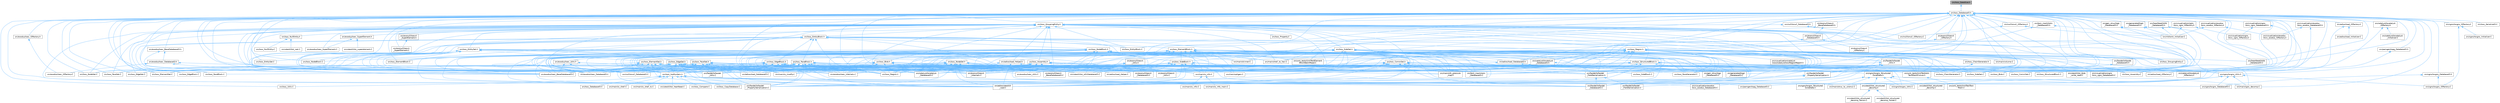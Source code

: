 digraph "src/Ioss_DataSize.h"
{
 // INTERACTIVE_SVG=YES
 // LATEX_PDF_SIZE
  bgcolor="transparent";
  edge [fontname=Helvetica,fontsize=10,labelfontname=Helvetica,labelfontsize=10];
  node [fontname=Helvetica,fontsize=10,shape=box,height=0.2,width=0.4];
  Node1 [id="Node000001",label="src/Ioss_DataSize.h",height=0.2,width=0.4,color="gray40", fillcolor="grey60", style="filled", fontcolor="black",tooltip=" "];
  Node1 -> Node2 [id="edge1_Node000001_Node000002",dir="back",color="steelblue1",style="solid",tooltip=" "];
  Node2 [id="Node000002",label="src/Ioss_DatabaseIO.h",height=0.2,width=0.4,color="grey40", fillcolor="white", style="filled",URL="$Ioss__DatabaseIO_8h.html",tooltip=" "];
  Node2 -> Node3 [id="edge2_Node000002_Node000003",dir="back",color="steelblue1",style="solid",tooltip=" "];
  Node3 [id="Node000003",label="src/Ioss_Assembly.C",height=0.2,width=0.4,color="grey40", fillcolor="white", style="filled",URL="$Ioss__Assembly_8C.html",tooltip=" "];
  Node2 -> Node4 [id="edge3_Node000002_Node000004",dir="back",color="steelblue1",style="solid",tooltip=" "];
  Node4 [id="Node000004",label="src/Ioss_Blob.C",height=0.2,width=0.4,color="grey40", fillcolor="white", style="filled",URL="$Ioss__Blob_8C.html",tooltip=" "];
  Node2 -> Node5 [id="edge4_Node000002_Node000005",dir="back",color="steelblue1",style="solid",tooltip=" "];
  Node5 [id="Node000005",label="src/Ioss_ChainGenerator.C",height=0.2,width=0.4,color="grey40", fillcolor="white", style="filled",URL="$Ioss__ChainGenerator_8C.html",tooltip=" "];
  Node2 -> Node6 [id="edge5_Node000002_Node000006",dir="back",color="steelblue1",style="solid",tooltip=" "];
  Node6 [id="Node000006",label="src/Ioss_CommSet.C",height=0.2,width=0.4,color="grey40", fillcolor="white", style="filled",URL="$Ioss__CommSet_8C.html",tooltip=" "];
  Node2 -> Node7 [id="edge6_Node000002_Node000007",dir="back",color="steelblue1",style="solid",tooltip=" "];
  Node7 [id="Node000007",label="src/Ioss_EdgeBlock.C",height=0.2,width=0.4,color="grey40", fillcolor="white", style="filled",URL="$Ioss__EdgeBlock_8C.html",tooltip=" "];
  Node2 -> Node8 [id="edge7_Node000002_Node000008",dir="back",color="steelblue1",style="solid",tooltip=" "];
  Node8 [id="Node000008",label="src/Ioss_EdgeSet.C",height=0.2,width=0.4,color="grey40", fillcolor="white", style="filled",URL="$Ioss__EdgeSet_8C.html",tooltip=" "];
  Node2 -> Node9 [id="edge8_Node000002_Node000009",dir="back",color="steelblue1",style="solid",tooltip=" "];
  Node9 [id="Node000009",label="src/Ioss_ElementBlock.C",height=0.2,width=0.4,color="grey40", fillcolor="white", style="filled",URL="$Ioss__ElementBlock_8C.html",tooltip=" "];
  Node2 -> Node10 [id="edge9_Node000002_Node000010",dir="back",color="steelblue1",style="solid",tooltip=" "];
  Node10 [id="Node000010",label="src/Ioss_ElementSet.C",height=0.2,width=0.4,color="grey40", fillcolor="white", style="filled",URL="$Ioss__ElementSet_8C.html",tooltip=" "];
  Node2 -> Node11 [id="edge10_Node000002_Node000011",dir="back",color="steelblue1",style="solid",tooltip=" "];
  Node11 [id="Node000011",label="src/Ioss_EntityBlock.C",height=0.2,width=0.4,color="grey40", fillcolor="white", style="filled",URL="$Ioss__EntityBlock_8C.html",tooltip=" "];
  Node2 -> Node12 [id="edge11_Node000002_Node000012",dir="back",color="steelblue1",style="solid",tooltip=" "];
  Node12 [id="Node000012",label="src/Ioss_FaceBlock.C",height=0.2,width=0.4,color="grey40", fillcolor="white", style="filled",URL="$Ioss__FaceBlock_8C.html",tooltip=" "];
  Node2 -> Node13 [id="edge12_Node000002_Node000013",dir="back",color="steelblue1",style="solid",tooltip=" "];
  Node13 [id="Node000013",label="src/Ioss_FaceGenerator.C",height=0.2,width=0.4,color="grey40", fillcolor="white", style="filled",URL="$Ioss__FaceGenerator_8C.html",tooltip=" "];
  Node2 -> Node14 [id="edge13_Node000002_Node000014",dir="back",color="steelblue1",style="solid",tooltip=" "];
  Node14 [id="Node000014",label="src/Ioss_FaceSet.C",height=0.2,width=0.4,color="grey40", fillcolor="white", style="filled",URL="$Ioss__FaceSet_8C.html",tooltip=" "];
  Node2 -> Node15 [id="edge14_Node000002_Node000015",dir="back",color="steelblue1",style="solid",tooltip=" "];
  Node15 [id="Node000015",label="src/Ioss_GroupingEntity.C",height=0.2,width=0.4,color="grey40", fillcolor="white", style="filled",URL="$Ioss__GroupingEntity_8C.html",tooltip=" "];
  Node2 -> Node16 [id="edge15_Node000002_Node000016",dir="back",color="steelblue1",style="solid",tooltip=" "];
  Node16 [id="Node000016",label="src/Ioss_GroupingEntity.h",height=0.2,width=0.4,color="grey40", fillcolor="white", style="filled",URL="$Ioss__GroupingEntity_8h.html",tooltip=" "];
  Node16 -> Node3 [id="edge16_Node000016_Node000003",dir="back",color="steelblue1",style="solid",tooltip=" "];
  Node16 -> Node17 [id="edge17_Node000016_Node000017",dir="back",color="steelblue1",style="solid",tooltip=" "];
  Node17 [id="Node000017",label="src/Ioss_Assembly.h",height=0.2,width=0.4,color="grey40", fillcolor="white", style="filled",URL="$Ioss__Assembly_8h.html",tooltip=" "];
  Node17 -> Node3 [id="edge18_Node000017_Node000003",dir="back",color="steelblue1",style="solid",tooltip=" "];
  Node17 -> Node18 [id="edge19_Node000017_Node000018",dir="back",color="steelblue1",style="solid",tooltip=" "];
  Node18 [id="Node000018",label="src/Ioss_Region.C",height=0.2,width=0.4,color="grey40", fillcolor="white", style="filled",URL="$Ioss__Region_8C.html",tooltip=" "];
  Node17 -> Node19 [id="edge20_Node000017_Node000019",dir="back",color="steelblue1",style="solid",tooltip=" "];
  Node19 [id="Node000019",label="src/Ioss_SubSystem.h",height=0.2,width=0.4,color="grey40", fillcolor="white", style="filled",URL="$Ioss__SubSystem_8h.html",tooltip=" "];
  Node19 -> Node20 [id="edge21_Node000019_Node000020",dir="back",color="steelblue1",style="solid",tooltip=" "];
  Node20 [id="Node000020",label="src/Ioss_Compare.C",height=0.2,width=0.4,color="grey40", fillcolor="white", style="filled",URL="$Ioss__Compare_8C.html",tooltip=" "];
  Node19 -> Node21 [id="edge22_Node000019_Node000021",dir="back",color="steelblue1",style="solid",tooltip=" "];
  Node21 [id="Node000021",label="src/Ioss_CopyDatabase.C",height=0.2,width=0.4,color="grey40", fillcolor="white", style="filled",URL="$Ioss__CopyDatabase_8C.html",tooltip=" "];
  Node19 -> Node22 [id="edge23_Node000019_Node000022",dir="back",color="steelblue1",style="solid",tooltip=" "];
  Node22 [id="Node000022",label="src/Ioss_DatabaseIO.C",height=0.2,width=0.4,color="grey40", fillcolor="white", style="filled",URL="$Ioss__DatabaseIO_8C.html",tooltip=" "];
  Node19 -> Node23 [id="edge24_Node000019_Node000023",dir="back",color="steelblue1",style="solid",tooltip=" "];
  Node23 [id="Node000023",label="src/Ioss_Utils.C",height=0.2,width=0.4,color="grey40", fillcolor="white", style="filled",URL="$Ioss__Utils_8C.html",tooltip=" "];
  Node19 -> Node24 [id="edge25_Node000019_Node000024",dir="back",color="steelblue1",style="solid",tooltip=" "];
  Node24 [id="Node000024",label="src/adios/utest/Ut\l_ioad.C",height=0.2,width=0.4,color="grey40", fillcolor="white", style="filled",URL="$Ut__ioad_8C.html",tooltip=" "];
  Node19 -> Node25 [id="edge26_Node000019_Node000025",dir="back",color="steelblue1",style="solid",tooltip=" "];
  Node25 [id="Node000025",label="src/cgns/Iocgns_DatabaseIO.C",height=0.2,width=0.4,color="grey40", fillcolor="white", style="filled",URL="$Iocgns__DatabaseIO_8C.html",tooltip=" "];
  Node19 -> Node26 [id="edge27_Node000019_Node000026",dir="back",color="steelblue1",style="solid",tooltip=" "];
  Node26 [id="Node000026",label="src/faodel/Iofaodel\l_DatabaseIO.C",height=0.2,width=0.4,color="grey40", fillcolor="white", style="filled",URL="$Iofaodel__DatabaseIO_8C.html",tooltip=" "];
  Node19 -> Node27 [id="edge28_Node000019_Node000027",dir="back",color="steelblue1",style="solid",tooltip=" "];
  Node27 [id="Node000027",label="src/main/io_shell.C",height=0.2,width=0.4,color="grey40", fillcolor="white", style="filled",URL="$io__shell_8C.html",tooltip=" "];
  Node19 -> Node28 [id="edge29_Node000019_Node000028",dir="back",color="steelblue1",style="solid",tooltip=" "];
  Node28 [id="Node000028",label="src/main/io_shell_ts.C",height=0.2,width=0.4,color="grey40", fillcolor="white", style="filled",URL="$io__shell__ts_8C.html",tooltip=" "];
  Node19 -> Node29 [id="edge30_Node000019_Node000029",dir="back",color="steelblue1",style="solid",tooltip=" "];
  Node29 [id="Node000029",label="src/main/struc_to_unstruc.C",height=0.2,width=0.4,color="grey40", fillcolor="white", style="filled",URL="$struc__to__unstruc_8C.html",tooltip=" "];
  Node19 -> Node30 [id="edge31_Node000019_Node000030",dir="back",color="steelblue1",style="solid",tooltip=" "];
  Node30 [id="Node000030",label="src/pamgen/Iopg_DatabaseIO.C",height=0.2,width=0.4,color="grey40", fillcolor="white", style="filled",URL="$Iopg__DatabaseIO_8C.html",tooltip=" "];
  Node19 -> Node31 [id="edge32_Node000019_Node000031",dir="back",color="steelblue1",style="solid",tooltip=" "];
  Node31 [id="Node000031",label="src/utest/Utst_heartbeat.C",height=0.2,width=0.4,color="grey40", fillcolor="white", style="filled",URL="$Utst__heartbeat_8C.html",tooltip=" "];
  Node19 -> Node32 [id="edge33_Node000019_Node000032",dir="back",color="steelblue1",style="solid",tooltip=" "];
  Node32 [id="Node000032",label="src/visualization/exodus\l/Iovs_exodus_DatabaseIO.C",height=0.2,width=0.4,color="grey40", fillcolor="white", style="filled",URL="$Iovs__exodus__DatabaseIO_8C.html",tooltip=" "];
  Node17 -> Node33 [id="edge34_Node000017_Node000033",dir="back",color="steelblue1",style="solid",tooltip=" "];
  Node33 [id="Node000033",label="src/catalyst/Iocatalyst\l_DatabaseIO.C",height=0.2,width=0.4,color="grey40", fillcolor="white", style="filled",URL="$Iocatalyst__DatabaseIO_8C.html",tooltip=" "];
  Node17 -> Node34 [id="edge35_Node000017_Node000034",dir="back",color="steelblue1",style="solid",tooltip=" "];
  Node34 [id="Node000034",label="src/cgns/Iocgns_Utils.C",height=0.2,width=0.4,color="grey40", fillcolor="white", style="filled",URL="$Iocgns__Utils_8C.html",tooltip=" "];
  Node17 -> Node35 [id="edge36_Node000017_Node000035",dir="back",color="steelblue1",style="solid",tooltip=" "];
  Node35 [id="Node000035",label="src/exodus/Ioex_BaseDatabaseIO.C",height=0.2,width=0.4,color="grey40", fillcolor="white", style="filled",URL="$Ioex__BaseDatabaseIO_8C.html",tooltip=" "];
  Node17 -> Node36 [id="edge37_Node000017_Node000036",dir="back",color="steelblue1",style="solid",tooltip=" "];
  Node36 [id="Node000036",label="src/exodus/Ioex_DatabaseIO.C",height=0.2,width=0.4,color="grey40", fillcolor="white", style="filled",URL="$Ioex__DatabaseIO_8C.html",tooltip=" "];
  Node17 -> Node37 [id="edge38_Node000017_Node000037",dir="back",color="steelblue1",style="solid",tooltip=" "];
  Node37 [id="Node000037",label="src/exodus/Ioex_Internals.C",height=0.2,width=0.4,color="grey40", fillcolor="white", style="filled",URL="$Ioex__Internals_8C.html",tooltip=" "];
  Node17 -> Node38 [id="edge39_Node000017_Node000038",dir="back",color="steelblue1",style="solid",tooltip=" "];
  Node38 [id="Node000038",label="src/exodus/Ioex_Utils.C",height=0.2,width=0.4,color="grey40", fillcolor="white", style="filled",URL="$Ioex__Utils_8C.html",tooltip=" "];
  Node17 -> Node39 [id="edge40_Node000017_Node000039",dir="back",color="steelblue1",style="solid",tooltip=" "];
  Node39 [id="Node000039",label="src/exonull/Ioexnl\l_BaseDatabaseIO.C",height=0.2,width=0.4,color="grey40", fillcolor="white", style="filled",URL="$Ioexnl__BaseDatabaseIO_8C.html",tooltip=" "];
  Node17 -> Node40 [id="edge41_Node000017_Node000040",dir="back",color="steelblue1",style="solid",tooltip=" "];
  Node40 [id="Node000040",label="src/exonull/Ioexnl\l_DatabaseIO.C",height=0.2,width=0.4,color="grey40", fillcolor="white", style="filled",URL="$Ioexnl__DatabaseIO_8C.html",tooltip=" "];
  Node17 -> Node41 [id="edge42_Node000017_Node000041",dir="back",color="steelblue1",style="solid",tooltip=" "];
  Node41 [id="Node000041",label="src/exonull/Ioexnl\l_Internals.C",height=0.2,width=0.4,color="grey40", fillcolor="white", style="filled",URL="$Ioexnl__Internals_8C.html",tooltip=" "];
  Node17 -> Node42 [id="edge43_Node000017_Node000042",dir="back",color="steelblue1",style="solid",tooltip=" "];
  Node42 [id="Node000042",label="src/exonull/Ioexnl\l_Utils.C",height=0.2,width=0.4,color="grey40", fillcolor="white", style="filled",URL="$Ioexnl__Utils_8C.html",tooltip=" "];
  Node17 -> Node43 [id="edge44_Node000017_Node000043",dir="back",color="steelblue1",style="solid",tooltip=" "];
  Node43 [id="Node000043",label="src/main/io_info.h",height=0.2,width=0.4,color="grey40", fillcolor="white", style="filled",URL="$io__info_8h.html",tooltip=" "];
  Node43 -> Node44 [id="edge45_Node000043_Node000044",dir="back",color="steelblue1",style="solid",tooltip=" "];
  Node44 [id="Node000044",label="src/main/io_info.C",height=0.2,width=0.4,color="grey40", fillcolor="white", style="filled",URL="$io__info_8C.html",tooltip=" "];
  Node43 -> Node45 [id="edge46_Node000043_Node000045",dir="back",color="steelblue1",style="solid",tooltip=" "];
  Node45 [id="Node000045",label="src/main/io_info_main.C",height=0.2,width=0.4,color="grey40", fillcolor="white", style="filled",URL="$io__info__main_8C.html",tooltip=" "];
  Node17 -> Node46 [id="edge47_Node000017_Node000046",dir="back",color="steelblue1",style="solid",tooltip=" "];
  Node46 [id="Node000046",label="src/main/io_modify.C",height=0.2,width=0.4,color="grey40", fillcolor="white", style="filled",URL="$io__modify_8C.html",tooltip=" "];
  Node17 -> Node47 [id="edge48_Node000017_Node000047",dir="back",color="steelblue1",style="solid",tooltip=" "];
  Node47 [id="Node000047",label="src/null/Ionull_DatabaseIO.C",height=0.2,width=0.4,color="grey40", fillcolor="white", style="filled",URL="$Ionull__DatabaseIO_8C.html",tooltip=" "];
  Node17 -> Node48 [id="edge49_Node000017_Node000048",dir="back",color="steelblue1",style="solid",tooltip=" "];
  Node48 [id="Node000048",label="src/text_mesh/Iotm\l_DatabaseIO.C",height=0.2,width=0.4,color="grey40", fillcolor="white", style="filled",URL="$Iotm__DatabaseIO_8C.html",tooltip=" "];
  Node17 -> Node49 [id="edge50_Node000017_Node000049",dir="back",color="steelblue1",style="solid",tooltip=" "];
  Node49 [id="Node000049",label="src/unit_tests/UnitTestIotm\lTextMeshFixture.h",height=0.2,width=0.4,color="grey40", fillcolor="white", style="filled",URL="$UnitTestIotmTextMeshFixture_8h.html",tooltip=" "];
  Node49 -> Node50 [id="edge51_Node000049_Node000050",dir="back",color="steelblue1",style="solid",tooltip=" "];
  Node50 [id="Node000050",label="src/unit_tests/UnitTestText\lMesh.C",height=0.2,width=0.4,color="grey40", fillcolor="white", style="filled",URL="$UnitTestTextMesh_8C.html",tooltip=" "];
  Node16 -> Node4 [id="edge52_Node000016_Node000004",dir="back",color="steelblue1",style="solid",tooltip=" "];
  Node16 -> Node51 [id="edge53_Node000016_Node000051",dir="back",color="steelblue1",style="solid",tooltip=" "];
  Node51 [id="Node000051",label="src/Ioss_Blob.h",height=0.2,width=0.4,color="grey40", fillcolor="white", style="filled",URL="$Ioss__Blob_8h.html",tooltip=" "];
  Node51 -> Node4 [id="edge54_Node000051_Node000004",dir="back",color="steelblue1",style="solid",tooltip=" "];
  Node51 -> Node18 [id="edge55_Node000051_Node000018",dir="back",color="steelblue1",style="solid",tooltip=" "];
  Node51 -> Node19 [id="edge56_Node000051_Node000019",dir="back",color="steelblue1",style="solid",tooltip=" "];
  Node51 -> Node35 [id="edge57_Node000051_Node000035",dir="back",color="steelblue1",style="solid",tooltip=" "];
  Node51 -> Node36 [id="edge58_Node000051_Node000036",dir="back",color="steelblue1",style="solid",tooltip=" "];
  Node51 -> Node37 [id="edge59_Node000051_Node000037",dir="back",color="steelblue1",style="solid",tooltip=" "];
  Node51 -> Node39 [id="edge60_Node000051_Node000039",dir="back",color="steelblue1",style="solid",tooltip=" "];
  Node51 -> Node40 [id="edge61_Node000051_Node000040",dir="back",color="steelblue1",style="solid",tooltip=" "];
  Node51 -> Node41 [id="edge62_Node000051_Node000041",dir="back",color="steelblue1",style="solid",tooltip=" "];
  Node51 -> Node43 [id="edge63_Node000051_Node000043",dir="back",color="steelblue1",style="solid",tooltip=" "];
  Node51 -> Node46 [id="edge64_Node000051_Node000046",dir="back",color="steelblue1",style="solid",tooltip=" "];
  Node51 -> Node47 [id="edge65_Node000051_Node000047",dir="back",color="steelblue1",style="solid",tooltip=" "];
  Node51 -> Node52 [id="edge66_Node000051_Node000052",dir="back",color="steelblue1",style="solid",tooltip=" "];
  Node52 [id="Node000052",label="src/utest/Utst_blob\l_write_read.C",height=0.2,width=0.4,color="grey40", fillcolor="white", style="filled",URL="$Utst__blob__write__read_8C.html",tooltip=" "];
  Node16 -> Node6 [id="edge67_Node000016_Node000006",dir="back",color="steelblue1",style="solid",tooltip=" "];
  Node16 -> Node53 [id="edge68_Node000016_Node000053",dir="back",color="steelblue1",style="solid",tooltip=" "];
  Node53 [id="Node000053",label="src/Ioss_CommSet.h",height=0.2,width=0.4,color="grey40", fillcolor="white", style="filled",URL="$Ioss__CommSet_8h.html",tooltip=" "];
  Node53 -> Node6 [id="edge69_Node000053_Node000006",dir="back",color="steelblue1",style="solid",tooltip=" "];
  Node53 -> Node13 [id="edge70_Node000053_Node000013",dir="back",color="steelblue1",style="solid",tooltip=" "];
  Node53 -> Node18 [id="edge71_Node000053_Node000018",dir="back",color="steelblue1",style="solid",tooltip=" "];
  Node53 -> Node19 [id="edge72_Node000053_Node000019",dir="back",color="steelblue1",style="solid",tooltip=" "];
  Node53 -> Node54 [id="edge73_Node000053_Node000054",dir="back",color="steelblue1",style="solid",tooltip=" "];
  Node54 [id="Node000054",label="src/adios/Ioad_DatabaseIO.C",height=0.2,width=0.4,color="grey40", fillcolor="white", style="filled",URL="$Ioad__DatabaseIO_8C.html",tooltip=" "];
  Node53 -> Node24 [id="edge74_Node000053_Node000024",dir="back",color="steelblue1",style="solid",tooltip=" "];
  Node53 -> Node33 [id="edge75_Node000053_Node000033",dir="back",color="steelblue1",style="solid",tooltip=" "];
  Node53 -> Node35 [id="edge76_Node000053_Node000035",dir="back",color="steelblue1",style="solid",tooltip=" "];
  Node53 -> Node36 [id="edge77_Node000053_Node000036",dir="back",color="steelblue1",style="solid",tooltip=" "];
  Node53 -> Node39 [id="edge78_Node000053_Node000039",dir="back",color="steelblue1",style="solid",tooltip=" "];
  Node53 -> Node40 [id="edge79_Node000053_Node000040",dir="back",color="steelblue1",style="solid",tooltip=" "];
  Node53 -> Node26 [id="edge80_Node000053_Node000026",dir="back",color="steelblue1",style="solid",tooltip=" "];
  Node53 -> Node55 [id="edge81_Node000053_Node000055",dir="back",color="steelblue1",style="solid",tooltip=" "];
  Node55 [id="Node000055",label="src/faodel/Iofaodel\l_FieldSerialization.h",height=0.2,width=0.4,color="grey40", fillcolor="white", style="filled",URL="$Iofaodel__FieldSerialization_8h.html",tooltip=" "];
  Node55 -> Node26 [id="edge82_Node000055_Node000026",dir="back",color="steelblue1",style="solid",tooltip=" "];
  Node55 -> Node56 [id="edge83_Node000055_Node000056",dir="back",color="steelblue1",style="solid",tooltip=" "];
  Node56 [id="Node000056",label="src/faodel/Iofaodel\l_FieldSerialization.C",height=0.2,width=0.4,color="grey40", fillcolor="white", style="filled",URL="$Iofaodel__FieldSerialization_8C.html",tooltip=" "];
  Node53 -> Node57 [id="edge84_Node000053_Node000057",dir="back",color="steelblue1",style="solid",tooltip=" "];
  Node57 [id="Node000057",label="src/faodel/Iofaodel\l_PropertySerialization.C",height=0.2,width=0.4,color="grey40", fillcolor="white", style="filled",URL="$Iofaodel__PropertySerialization_8C.html",tooltip=" "];
  Node53 -> Node58 [id="edge85_Node000053_Node000058",dir="back",color="steelblue1",style="solid",tooltip=" "];
  Node58 [id="Node000058",label="src/faodel/Iofaodel\l_Utils.C",height=0.2,width=0.4,color="grey40", fillcolor="white", style="filled",URL="$Iofaodel__Utils_8C.html",tooltip=" "];
  Node53 -> Node59 [id="edge86_Node000053_Node000059",dir="back",color="steelblue1",style="solid",tooltip=" "];
  Node59 [id="Node000059",label="src/gen_struc/Iogs\l_DatabaseIO.C",height=0.2,width=0.4,color="grey40", fillcolor="white", style="filled",URL="$Iogs__DatabaseIO_8C.html",tooltip=" "];
  Node53 -> Node60 [id="edge87_Node000053_Node000060",dir="back",color="steelblue1",style="solid",tooltip=" "];
  Node60 [id="Node000060",label="src/generated/Iogn\l_DatabaseIO.C",height=0.2,width=0.4,color="grey40", fillcolor="white", style="filled",URL="$Iogn__DatabaseIO_8C.html",tooltip=" "];
  Node53 -> Node61 [id="edge88_Node000053_Node000061",dir="back",color="steelblue1",style="solid",tooltip=" "];
  Node61 [id="Node000061",label="src/main/cth_pressure\l_map.C",height=0.2,width=0.4,color="grey40", fillcolor="white", style="filled",URL="$cth__pressure__map_8C.html",tooltip=" "];
  Node53 -> Node43 [id="edge89_Node000053_Node000043",dir="back",color="steelblue1",style="solid",tooltip=" "];
  Node53 -> Node46 [id="edge90_Node000053_Node000046",dir="back",color="steelblue1",style="solid",tooltip=" "];
  Node53 -> Node47 [id="edge91_Node000053_Node000047",dir="back",color="steelblue1",style="solid",tooltip=" "];
  Node53 -> Node48 [id="edge92_Node000053_Node000048",dir="back",color="steelblue1",style="solid",tooltip=" "];
  Node53 -> Node49 [id="edge93_Node000053_Node000049",dir="back",color="steelblue1",style="solid",tooltip=" "];
  Node16 -> Node8 [id="edge94_Node000016_Node000008",dir="back",color="steelblue1",style="solid",tooltip=" "];
  Node16 -> Node10 [id="edge95_Node000016_Node000010",dir="back",color="steelblue1",style="solid",tooltip=" "];
  Node16 -> Node11 [id="edge96_Node000016_Node000011",dir="back",color="steelblue1",style="solid",tooltip=" "];
  Node16 -> Node62 [id="edge97_Node000016_Node000062",dir="back",color="steelblue1",style="solid",tooltip=" "];
  Node62 [id="Node000062",label="src/Ioss_EntityBlock.h",height=0.2,width=0.4,color="grey40", fillcolor="white", style="filled",URL="$Ioss__EntityBlock_8h.html",tooltip=" "];
  Node62 -> Node7 [id="edge98_Node000062_Node000007",dir="back",color="steelblue1",style="solid",tooltip=" "];
  Node62 -> Node63 [id="edge99_Node000062_Node000063",dir="back",color="steelblue1",style="solid",tooltip=" "];
  Node63 [id="Node000063",label="src/Ioss_EdgeBlock.h",height=0.2,width=0.4,color="grey40", fillcolor="white", style="filled",URL="$Ioss__EdgeBlock_8h.html",tooltip=" "];
  Node63 -> Node7 [id="edge100_Node000063_Node000007",dir="back",color="steelblue1",style="solid",tooltip=" "];
  Node63 -> Node18 [id="edge101_Node000063_Node000018",dir="back",color="steelblue1",style="solid",tooltip=" "];
  Node63 -> Node19 [id="edge102_Node000063_Node000019",dir="back",color="steelblue1",style="solid",tooltip=" "];
  Node63 -> Node54 [id="edge103_Node000063_Node000054",dir="back",color="steelblue1",style="solid",tooltip=" "];
  Node63 -> Node24 [id="edge104_Node000063_Node000024",dir="back",color="steelblue1",style="solid",tooltip=" "];
  Node63 -> Node33 [id="edge105_Node000063_Node000033",dir="back",color="steelblue1",style="solid",tooltip=" "];
  Node63 -> Node35 [id="edge106_Node000063_Node000035",dir="back",color="steelblue1",style="solid",tooltip=" "];
  Node63 -> Node36 [id="edge107_Node000063_Node000036",dir="back",color="steelblue1",style="solid",tooltip=" "];
  Node63 -> Node37 [id="edge108_Node000063_Node000037",dir="back",color="steelblue1",style="solid",tooltip=" "];
  Node63 -> Node39 [id="edge109_Node000063_Node000039",dir="back",color="steelblue1",style="solid",tooltip=" "];
  Node63 -> Node40 [id="edge110_Node000063_Node000040",dir="back",color="steelblue1",style="solid",tooltip=" "];
  Node63 -> Node41 [id="edge111_Node000063_Node000041",dir="back",color="steelblue1",style="solid",tooltip=" "];
  Node63 -> Node55 [id="edge112_Node000063_Node000055",dir="back",color="steelblue1",style="solid",tooltip=" "];
  Node63 -> Node57 [id="edge113_Node000063_Node000057",dir="back",color="steelblue1",style="solid",tooltip=" "];
  Node63 -> Node58 [id="edge114_Node000063_Node000058",dir="back",color="steelblue1",style="solid",tooltip=" "];
  Node63 -> Node43 [id="edge115_Node000063_Node000043",dir="back",color="steelblue1",style="solid",tooltip=" "];
  Node63 -> Node46 [id="edge116_Node000063_Node000046",dir="back",color="steelblue1",style="solid",tooltip=" "];
  Node63 -> Node47 [id="edge117_Node000063_Node000047",dir="back",color="steelblue1",style="solid",tooltip=" "];
  Node62 -> Node9 [id="edge118_Node000062_Node000009",dir="back",color="steelblue1",style="solid",tooltip=" "];
  Node62 -> Node64 [id="edge119_Node000062_Node000064",dir="back",color="steelblue1",style="solid",tooltip=" "];
  Node64 [id="Node000064",label="src/Ioss_ElementBlock.h",height=0.2,width=0.4,color="grey40", fillcolor="white", style="filled",URL="$Ioss__ElementBlock_8h.html",tooltip=" "];
  Node64 -> Node5 [id="edge120_Node000064_Node000005",dir="back",color="steelblue1",style="solid",tooltip=" "];
  Node64 -> Node9 [id="edge121_Node000064_Node000009",dir="back",color="steelblue1",style="solid",tooltip=" "];
  Node64 -> Node13 [id="edge122_Node000064_Node000013",dir="back",color="steelblue1",style="solid",tooltip=" "];
  Node64 -> Node18 [id="edge123_Node000064_Node000018",dir="back",color="steelblue1",style="solid",tooltip=" "];
  Node64 -> Node65 [id="edge124_Node000064_Node000065",dir="back",color="steelblue1",style="solid",tooltip=" "];
  Node65 [id="Node000065",label="src/Ioss_SideBlock.C",height=0.2,width=0.4,color="grey40", fillcolor="white", style="filled",URL="$Ioss__SideBlock_8C.html",tooltip=" "];
  Node64 -> Node66 [id="edge125_Node000064_Node000066",dir="back",color="steelblue1",style="solid",tooltip=" "];
  Node66 [id="Node000066",label="src/Ioss_SideBlock.h",height=0.2,width=0.4,color="grey40", fillcolor="white", style="filled",URL="$Ioss__SideBlock_8h.html",tooltip=" "];
  Node66 -> Node5 [id="edge126_Node000066_Node000005",dir="back",color="steelblue1",style="solid",tooltip=" "];
  Node66 -> Node18 [id="edge127_Node000066_Node000018",dir="back",color="steelblue1",style="solid",tooltip=" "];
  Node66 -> Node65 [id="edge128_Node000066_Node000065",dir="back",color="steelblue1",style="solid",tooltip=" "];
  Node66 -> Node67 [id="edge129_Node000066_Node000067",dir="back",color="steelblue1",style="solid",tooltip=" "];
  Node67 [id="Node000067",label="src/Ioss_SideSet.C",height=0.2,width=0.4,color="grey40", fillcolor="white", style="filled",URL="$Ioss__SideSet_8C.html",tooltip=" "];
  Node66 -> Node19 [id="edge130_Node000066_Node000019",dir="back",color="steelblue1",style="solid",tooltip=" "];
  Node66 -> Node54 [id="edge131_Node000066_Node000054",dir="back",color="steelblue1",style="solid",tooltip=" "];
  Node66 -> Node68 [id="edge132_Node000066_Node000068",dir="back",color="steelblue1",style="solid",tooltip=" "];
  Node68 [id="Node000068",label="src/adios/Ioad_Helper.C",height=0.2,width=0.4,color="grey40", fillcolor="white", style="filled",URL="$Ioad__Helper_8C.html",tooltip=" "];
  Node66 -> Node24 [id="edge133_Node000066_Node000024",dir="back",color="steelblue1",style="solid",tooltip=" "];
  Node66 -> Node33 [id="edge134_Node000066_Node000033",dir="back",color="steelblue1",style="solid",tooltip=" "];
  Node66 -> Node69 [id="edge135_Node000066_Node000069",dir="back",color="steelblue1",style="solid",tooltip=" "];
  Node69 [id="Node000069",label="src/cgns/Iocgns_Utils.h",height=0.2,width=0.4,color="grey40", fillcolor="white", style="filled",URL="$Iocgns__Utils_8h.html",tooltip=" "];
  Node69 -> Node25 [id="edge136_Node000069_Node000025",dir="back",color="steelblue1",style="solid",tooltip=" "];
  Node69 -> Node70 [id="edge137_Node000069_Node000070",dir="back",color="steelblue1",style="solid",tooltip=" "];
  Node70 [id="Node000070",label="src/cgns/Iocgns_IOFactory.C",height=0.2,width=0.4,color="grey40", fillcolor="white", style="filled",URL="$Iocgns__IOFactory_8C.html",tooltip=" "];
  Node69 -> Node34 [id="edge138_Node000069_Node000034",dir="back",color="steelblue1",style="solid",tooltip=" "];
  Node69 -> Node71 [id="edge139_Node000069_Node000071",dir="back",color="steelblue1",style="solid",tooltip=" "];
  Node71 [id="Node000071",label="src/main/cgns_decomp.C",height=0.2,width=0.4,color="grey40", fillcolor="white", style="filled",URL="$cgns__decomp_8C.html",tooltip=" "];
  Node69 -> Node29 [id="edge140_Node000069_Node000029",dir="back",color="steelblue1",style="solid",tooltip=" "];
  Node69 -> Node72 [id="edge141_Node000069_Node000072",dir="back",color="steelblue1",style="solid",tooltip=" "];
  Node72 [id="Node000072",label="src/utest/Utst_structured\l_decomp.C",height=0.2,width=0.4,color="grey40", fillcolor="white", style="filled",URL="$Utst__structured__decomp_8C.html",tooltip=" "];
  Node66 -> Node35 [id="edge142_Node000066_Node000035",dir="back",color="steelblue1",style="solid",tooltip=" "];
  Node66 -> Node36 [id="edge143_Node000066_Node000036",dir="back",color="steelblue1",style="solid",tooltip=" "];
  Node66 -> Node37 [id="edge144_Node000066_Node000037",dir="back",color="steelblue1",style="solid",tooltip=" "];
  Node66 -> Node39 [id="edge145_Node000066_Node000039",dir="back",color="steelblue1",style="solid",tooltip=" "];
  Node66 -> Node40 [id="edge146_Node000066_Node000040",dir="back",color="steelblue1",style="solid",tooltip=" "];
  Node66 -> Node41 [id="edge147_Node000066_Node000041",dir="back",color="steelblue1",style="solid",tooltip=" "];
  Node66 -> Node26 [id="edge148_Node000066_Node000026",dir="back",color="steelblue1",style="solid",tooltip=" "];
  Node66 -> Node55 [id="edge149_Node000066_Node000055",dir="back",color="steelblue1",style="solid",tooltip=" "];
  Node66 -> Node57 [id="edge150_Node000066_Node000057",dir="back",color="steelblue1",style="solid",tooltip=" "];
  Node66 -> Node58 [id="edge151_Node000066_Node000058",dir="back",color="steelblue1",style="solid",tooltip=" "];
  Node66 -> Node59 [id="edge152_Node000066_Node000059",dir="back",color="steelblue1",style="solid",tooltip=" "];
  Node66 -> Node60 [id="edge153_Node000066_Node000060",dir="back",color="steelblue1",style="solid",tooltip=" "];
  Node66 -> Node61 [id="edge154_Node000066_Node000061",dir="back",color="steelblue1",style="solid",tooltip=" "];
  Node66 -> Node43 [id="edge155_Node000066_Node000043",dir="back",color="steelblue1",style="solid",tooltip=" "];
  Node66 -> Node46 [id="edge156_Node000066_Node000046",dir="back",color="steelblue1",style="solid",tooltip=" "];
  Node66 -> Node47 [id="edge157_Node000066_Node000047",dir="back",color="steelblue1",style="solid",tooltip=" "];
  Node66 -> Node48 [id="edge158_Node000066_Node000048",dir="back",color="steelblue1",style="solid",tooltip=" "];
  Node66 -> Node49 [id="edge159_Node000066_Node000049",dir="back",color="steelblue1",style="solid",tooltip=" "];
  Node66 -> Node73 [id="edge160_Node000066_Node000073",dir="back",color="steelblue1",style="solid",tooltip=" "];
  Node73 [id="Node000073",label="src/utest/Utst_IofxDatabaseIO.C",height=0.2,width=0.4,color="grey40", fillcolor="white", style="filled",URL="$Utst__IofxDatabaseIO_8C.html",tooltip=" "];
  Node64 -> Node19 [id="edge161_Node000064_Node000019",dir="back",color="steelblue1",style="solid",tooltip=" "];
  Node64 -> Node54 [id="edge162_Node000064_Node000054",dir="back",color="steelblue1",style="solid",tooltip=" "];
  Node64 -> Node24 [id="edge163_Node000064_Node000024",dir="back",color="steelblue1",style="solid",tooltip=" "];
  Node64 -> Node33 [id="edge164_Node000064_Node000033",dir="back",color="steelblue1",style="solid",tooltip=" "];
  Node64 -> Node35 [id="edge165_Node000064_Node000035",dir="back",color="steelblue1",style="solid",tooltip=" "];
  Node64 -> Node36 [id="edge166_Node000064_Node000036",dir="back",color="steelblue1",style="solid",tooltip=" "];
  Node64 -> Node37 [id="edge167_Node000064_Node000037",dir="back",color="steelblue1",style="solid",tooltip=" "];
  Node64 -> Node74 [id="edge168_Node000064_Node000074",dir="back",color="steelblue1",style="solid",tooltip=" "];
  Node74 [id="Node000074",label="src/exodus/Ioex_Utils.h",height=0.2,width=0.4,color="grey40", fillcolor="white", style="filled",URL="$Ioex__Utils_8h.html",tooltip=" "];
  Node74 -> Node35 [id="edge169_Node000074_Node000035",dir="back",color="steelblue1",style="solid",tooltip=" "];
  Node74 -> Node36 [id="edge170_Node000074_Node000036",dir="back",color="steelblue1",style="solid",tooltip=" "];
  Node74 -> Node37 [id="edge171_Node000074_Node000037",dir="back",color="steelblue1",style="solid",tooltip=" "];
  Node74 -> Node38 [id="edge172_Node000074_Node000038",dir="back",color="steelblue1",style="solid",tooltip=" "];
  Node64 -> Node39 [id="edge173_Node000064_Node000039",dir="back",color="steelblue1",style="solid",tooltip=" "];
  Node64 -> Node40 [id="edge174_Node000064_Node000040",dir="back",color="steelblue1",style="solid",tooltip=" "];
  Node64 -> Node41 [id="edge175_Node000064_Node000041",dir="back",color="steelblue1",style="solid",tooltip=" "];
  Node64 -> Node75 [id="edge176_Node000064_Node000075",dir="back",color="steelblue1",style="solid",tooltip=" "];
  Node75 [id="Node000075",label="src/exonull/Ioexnl\l_Utils.h",height=0.2,width=0.4,color="grey40", fillcolor="white", style="filled",URL="$Ioexnl__Utils_8h.html",tooltip=" "];
  Node75 -> Node39 [id="edge177_Node000075_Node000039",dir="back",color="steelblue1",style="solid",tooltip=" "];
  Node75 -> Node40 [id="edge178_Node000075_Node000040",dir="back",color="steelblue1",style="solid",tooltip=" "];
  Node75 -> Node41 [id="edge179_Node000075_Node000041",dir="back",color="steelblue1",style="solid",tooltip=" "];
  Node75 -> Node42 [id="edge180_Node000075_Node000042",dir="back",color="steelblue1",style="solid",tooltip=" "];
  Node64 -> Node26 [id="edge181_Node000064_Node000026",dir="back",color="steelblue1",style="solid",tooltip=" "];
  Node64 -> Node55 [id="edge182_Node000064_Node000055",dir="back",color="steelblue1",style="solid",tooltip=" "];
  Node64 -> Node57 [id="edge183_Node000064_Node000057",dir="back",color="steelblue1",style="solid",tooltip=" "];
  Node64 -> Node58 [id="edge184_Node000064_Node000058",dir="back",color="steelblue1",style="solid",tooltip=" "];
  Node64 -> Node59 [id="edge185_Node000064_Node000059",dir="back",color="steelblue1",style="solid",tooltip=" "];
  Node64 -> Node60 [id="edge186_Node000064_Node000060",dir="back",color="steelblue1",style="solid",tooltip=" "];
  Node64 -> Node61 [id="edge187_Node000064_Node000061",dir="back",color="steelblue1",style="solid",tooltip=" "];
  Node64 -> Node43 [id="edge188_Node000064_Node000043",dir="back",color="steelblue1",style="solid",tooltip=" "];
  Node64 -> Node46 [id="edge189_Node000064_Node000046",dir="back",color="steelblue1",style="solid",tooltip=" "];
  Node64 -> Node76 [id="edge190_Node000064_Node000076",dir="back",color="steelblue1",style="solid",tooltip=" "];
  Node76 [id="Node000076",label="src/main/shell_to_hex.C",height=0.2,width=0.4,color="grey40", fillcolor="white", style="filled",URL="$shell__to__hex_8C.html",tooltip=" "];
  Node64 -> Node77 [id="edge191_Node000064_Node000077",dir="back",color="steelblue1",style="solid",tooltip=" "];
  Node77 [id="Node000077",label="src/main/skinner.C",height=0.2,width=0.4,color="grey40", fillcolor="white", style="filled",URL="$skinner_8C.html",tooltip=" "];
  Node64 -> Node78 [id="edge192_Node000064_Node000078",dir="back",color="steelblue1",style="solid",tooltip=" "];
  Node78 [id="Node000078",label="src/main/sphgen.C",height=0.2,width=0.4,color="grey40", fillcolor="white", style="filled",URL="$sphgen_8C.html",tooltip=" "];
  Node64 -> Node79 [id="edge193_Node000064_Node000079",dir="back",color="steelblue1",style="solid",tooltip=" "];
  Node79 [id="Node000079",label="src/main/volume.C",height=0.2,width=0.4,color="grey40", fillcolor="white", style="filled",URL="$volume_8C.html",tooltip=" "];
  Node64 -> Node47 [id="edge194_Node000064_Node000047",dir="back",color="steelblue1",style="solid",tooltip=" "];
  Node64 -> Node48 [id="edge195_Node000064_Node000048",dir="back",color="steelblue1",style="solid",tooltip=" "];
  Node64 -> Node80 [id="edge196_Node000064_Node000080",dir="back",color="steelblue1",style="solid",tooltip=" "];
  Node80 [id="Node000080",label="src/unit_tests/UnitTestElement\lBlockBatchRead.C",height=0.2,width=0.4,color="grey40", fillcolor="white", style="filled",URL="$UnitTestElementBlockBatchRead_8C.html",tooltip=" "];
  Node64 -> Node49 [id="edge197_Node000064_Node000049",dir="back",color="steelblue1",style="solid",tooltip=" "];
  Node64 -> Node73 [id="edge198_Node000064_Node000073",dir="back",color="steelblue1",style="solid",tooltip=" "];
  Node62 -> Node11 [id="edge199_Node000062_Node000011",dir="back",color="steelblue1",style="solid",tooltip=" "];
  Node62 -> Node12 [id="edge200_Node000062_Node000012",dir="back",color="steelblue1",style="solid",tooltip=" "];
  Node62 -> Node81 [id="edge201_Node000062_Node000081",dir="back",color="steelblue1",style="solid",tooltip=" "];
  Node81 [id="Node000081",label="src/Ioss_FaceBlock.h",height=0.2,width=0.4,color="grey40", fillcolor="white", style="filled",URL="$Ioss__FaceBlock_8h.html",tooltip=" "];
  Node81 -> Node12 [id="edge202_Node000081_Node000012",dir="back",color="steelblue1",style="solid",tooltip=" "];
  Node81 -> Node18 [id="edge203_Node000081_Node000018",dir="back",color="steelblue1",style="solid",tooltip=" "];
  Node81 -> Node19 [id="edge204_Node000081_Node000019",dir="back",color="steelblue1",style="solid",tooltip=" "];
  Node81 -> Node54 [id="edge205_Node000081_Node000054",dir="back",color="steelblue1",style="solid",tooltip=" "];
  Node81 -> Node24 [id="edge206_Node000081_Node000024",dir="back",color="steelblue1",style="solid",tooltip=" "];
  Node81 -> Node33 [id="edge207_Node000081_Node000033",dir="back",color="steelblue1",style="solid",tooltip=" "];
  Node81 -> Node35 [id="edge208_Node000081_Node000035",dir="back",color="steelblue1",style="solid",tooltip=" "];
  Node81 -> Node36 [id="edge209_Node000081_Node000036",dir="back",color="steelblue1",style="solid",tooltip=" "];
  Node81 -> Node37 [id="edge210_Node000081_Node000037",dir="back",color="steelblue1",style="solid",tooltip=" "];
  Node81 -> Node39 [id="edge211_Node000081_Node000039",dir="back",color="steelblue1",style="solid",tooltip=" "];
  Node81 -> Node40 [id="edge212_Node000081_Node000040",dir="back",color="steelblue1",style="solid",tooltip=" "];
  Node81 -> Node41 [id="edge213_Node000081_Node000041",dir="back",color="steelblue1",style="solid",tooltip=" "];
  Node81 -> Node55 [id="edge214_Node000081_Node000055",dir="back",color="steelblue1",style="solid",tooltip=" "];
  Node81 -> Node57 [id="edge215_Node000081_Node000057",dir="back",color="steelblue1",style="solid",tooltip=" "];
  Node81 -> Node58 [id="edge216_Node000081_Node000058",dir="back",color="steelblue1",style="solid",tooltip=" "];
  Node81 -> Node43 [id="edge217_Node000081_Node000043",dir="back",color="steelblue1",style="solid",tooltip=" "];
  Node81 -> Node46 [id="edge218_Node000081_Node000046",dir="back",color="steelblue1",style="solid",tooltip=" "];
  Node81 -> Node47 [id="edge219_Node000081_Node000047",dir="back",color="steelblue1",style="solid",tooltip=" "];
  Node62 -> Node82 [id="edge220_Node000062_Node000082",dir="back",color="steelblue1",style="solid",tooltip=" "];
  Node82 [id="Node000082",label="src/Ioss_NodeBlock.C",height=0.2,width=0.4,color="grey40", fillcolor="white", style="filled",URL="$Ioss__NodeBlock_8C.html",tooltip=" "];
  Node62 -> Node83 [id="edge221_Node000062_Node000083",dir="back",color="steelblue1",style="solid",tooltip=" "];
  Node83 [id="Node000083",label="src/Ioss_NodeBlock.h",height=0.2,width=0.4,color="grey40", fillcolor="white", style="filled",URL="$Ioss__NodeBlock_8h.html",tooltip=" "];
  Node83 -> Node13 [id="edge222_Node000083_Node000013",dir="back",color="steelblue1",style="solid",tooltip=" "];
  Node83 -> Node82 [id="edge223_Node000083_Node000082",dir="back",color="steelblue1",style="solid",tooltip=" "];
  Node83 -> Node18 [id="edge224_Node000083_Node000018",dir="back",color="steelblue1",style="solid",tooltip=" "];
  Node83 -> Node84 [id="edge225_Node000083_Node000084",dir="back",color="steelblue1",style="solid",tooltip=" "];
  Node84 [id="Node000084",label="src/Ioss_StructuredBlock.h",height=0.2,width=0.4,color="grey40", fillcolor="white", style="filled",URL="$Ioss__StructuredBlock_8h.html",tooltip=" "];
  Node84 -> Node18 [id="edge226_Node000084_Node000018",dir="back",color="steelblue1",style="solid",tooltip=" "];
  Node84 -> Node85 [id="edge227_Node000084_Node000085",dir="back",color="steelblue1",style="solid",tooltip=" "];
  Node85 [id="Node000085",label="src/Ioss_StructuredBlock.C",height=0.2,width=0.4,color="grey40", fillcolor="white", style="filled",URL="$Ioss__StructuredBlock_8C.html",tooltip=" "];
  Node84 -> Node19 [id="edge228_Node000084_Node000019",dir="back",color="steelblue1",style="solid",tooltip=" "];
  Node84 -> Node33 [id="edge229_Node000084_Node000033",dir="back",color="steelblue1",style="solid",tooltip=" "];
  Node84 -> Node86 [id="edge230_Node000084_Node000086",dir="back",color="steelblue1",style="solid",tooltip=" "];
  Node86 [id="Node000086",label="src/cgns/Iocgns_Structured\lZoneData.h",height=0.2,width=0.4,color="grey40", fillcolor="white", style="filled",URL="$Iocgns__StructuredZoneData_8h.html",tooltip=" "];
  Node86 -> Node87 [id="edge231_Node000086_Node000087",dir="back",color="steelblue1",style="solid",tooltip=" "];
  Node87 [id="Node000087",label="src/cgns/Iocgns_Structured\lZoneData.C",height=0.2,width=0.4,color="grey40", fillcolor="white", style="filled",URL="$Iocgns__StructuredZoneData_8C.html",tooltip=" "];
  Node86 -> Node34 [id="edge232_Node000086_Node000034",dir="back",color="steelblue1",style="solid",tooltip=" "];
  Node86 -> Node71 [id="edge233_Node000086_Node000071",dir="back",color="steelblue1",style="solid",tooltip=" "];
  Node86 -> Node29 [id="edge234_Node000086_Node000029",dir="back",color="steelblue1",style="solid",tooltip=" "];
  Node86 -> Node72 [id="edge235_Node000086_Node000072",dir="back",color="steelblue1",style="solid",tooltip=" "];
  Node86 -> Node88 [id="edge236_Node000086_Node000088",dir="back",color="steelblue1",style="solid",tooltip=" "];
  Node88 [id="Node000088",label="src/utest/Utst_structured\l_decomp.h",height=0.2,width=0.4,color="grey40", fillcolor="white", style="filled",URL="$Utst__structured__decomp_8h.html",tooltip=" "];
  Node88 -> Node89 [id="edge237_Node000088_Node000089",dir="back",color="steelblue1",style="solid",tooltip=" "];
  Node89 [id="Node000089",label="src/utest/Utst_structured\l_decomp_herron.C",height=0.2,width=0.4,color="grey40", fillcolor="white", style="filled",URL="$Utst__structured__decomp__herron_8C.html",tooltip=" "];
  Node88 -> Node90 [id="edge238_Node000088_Node000090",dir="back",color="steelblue1",style="solid",tooltip=" "];
  Node90 [id="Node000090",label="src/utest/Utst_structured\l_decomp_rocket.C",height=0.2,width=0.4,color="grey40", fillcolor="white", style="filled",URL="$Utst__structured__decomp__rocket_8C.html",tooltip=" "];
  Node84 -> Node34 [id="edge239_Node000084_Node000034",dir="back",color="steelblue1",style="solid",tooltip=" "];
  Node84 -> Node69 [id="edge240_Node000084_Node000069",dir="back",color="steelblue1",style="solid",tooltip=" "];
  Node84 -> Node55 [id="edge241_Node000084_Node000055",dir="back",color="steelblue1",style="solid",tooltip=" "];
  Node84 -> Node57 [id="edge242_Node000084_Node000057",dir="back",color="steelblue1",style="solid",tooltip=" "];
  Node84 -> Node58 [id="edge243_Node000084_Node000058",dir="back",color="steelblue1",style="solid",tooltip=" "];
  Node84 -> Node59 [id="edge244_Node000084_Node000059",dir="back",color="steelblue1",style="solid",tooltip=" "];
  Node84 -> Node43 [id="edge245_Node000084_Node000043",dir="back",color="steelblue1",style="solid",tooltip=" "];
  Node84 -> Node46 [id="edge246_Node000084_Node000046",dir="back",color="steelblue1",style="solid",tooltip=" "];
  Node84 -> Node91 [id="edge247_Node000084_Node000091",dir="back",color="steelblue1",style="solid",tooltip=" "];
  Node91 [id="Node000091",label="src/visualization/cgns\l/Iovs_cgns_DatabaseIO.C",height=0.2,width=0.4,color="grey40", fillcolor="white", style="filled",URL="$Iovs__cgns__DatabaseIO_8C.html",tooltip=" "];
  Node83 -> Node19 [id="edge248_Node000083_Node000019",dir="back",color="steelblue1",style="solid",tooltip=" "];
  Node83 -> Node54 [id="edge249_Node000083_Node000054",dir="back",color="steelblue1",style="solid",tooltip=" "];
  Node83 -> Node24 [id="edge250_Node000083_Node000024",dir="back",color="steelblue1",style="solid",tooltip=" "];
  Node83 -> Node33 [id="edge251_Node000083_Node000033",dir="back",color="steelblue1",style="solid",tooltip=" "];
  Node83 -> Node35 [id="edge252_Node000083_Node000035",dir="back",color="steelblue1",style="solid",tooltip=" "];
  Node83 -> Node36 [id="edge253_Node000083_Node000036",dir="back",color="steelblue1",style="solid",tooltip=" "];
  Node83 -> Node37 [id="edge254_Node000083_Node000037",dir="back",color="steelblue1",style="solid",tooltip=" "];
  Node83 -> Node39 [id="edge255_Node000083_Node000039",dir="back",color="steelblue1",style="solid",tooltip=" "];
  Node83 -> Node40 [id="edge256_Node000083_Node000040",dir="back",color="steelblue1",style="solid",tooltip=" "];
  Node83 -> Node41 [id="edge257_Node000083_Node000041",dir="back",color="steelblue1",style="solid",tooltip=" "];
  Node83 -> Node26 [id="edge258_Node000083_Node000026",dir="back",color="steelblue1",style="solid",tooltip=" "];
  Node83 -> Node55 [id="edge259_Node000083_Node000055",dir="back",color="steelblue1",style="solid",tooltip=" "];
  Node83 -> Node57 [id="edge260_Node000083_Node000057",dir="back",color="steelblue1",style="solid",tooltip=" "];
  Node83 -> Node58 [id="edge261_Node000083_Node000058",dir="back",color="steelblue1",style="solid",tooltip=" "];
  Node83 -> Node59 [id="edge262_Node000083_Node000059",dir="back",color="steelblue1",style="solid",tooltip=" "];
  Node83 -> Node60 [id="edge263_Node000083_Node000060",dir="back",color="steelblue1",style="solid",tooltip=" "];
  Node83 -> Node61 [id="edge264_Node000083_Node000061",dir="back",color="steelblue1",style="solid",tooltip=" "];
  Node83 -> Node43 [id="edge265_Node000083_Node000043",dir="back",color="steelblue1",style="solid",tooltip=" "];
  Node83 -> Node46 [id="edge266_Node000083_Node000046",dir="back",color="steelblue1",style="solid",tooltip=" "];
  Node83 -> Node76 [id="edge267_Node000083_Node000076",dir="back",color="steelblue1",style="solid",tooltip=" "];
  Node83 -> Node77 [id="edge268_Node000083_Node000077",dir="back",color="steelblue1",style="solid",tooltip=" "];
  Node83 -> Node78 [id="edge269_Node000083_Node000078",dir="back",color="steelblue1",style="solid",tooltip=" "];
  Node83 -> Node47 [id="edge270_Node000083_Node000047",dir="back",color="steelblue1",style="solid",tooltip=" "];
  Node83 -> Node48 [id="edge271_Node000083_Node000048",dir="back",color="steelblue1",style="solid",tooltip=" "];
  Node83 -> Node80 [id="edge272_Node000083_Node000080",dir="back",color="steelblue1",style="solid",tooltip=" "];
  Node83 -> Node49 [id="edge273_Node000083_Node000049",dir="back",color="steelblue1",style="solid",tooltip=" "];
  Node83 -> Node73 [id="edge274_Node000083_Node000073",dir="back",color="steelblue1",style="solid",tooltip=" "];
  Node62 -> Node18 [id="edge275_Node000062_Node000018",dir="back",color="steelblue1",style="solid",tooltip=" "];
  Node62 -> Node65 [id="edge276_Node000062_Node000065",dir="back",color="steelblue1",style="solid",tooltip=" "];
  Node62 -> Node66 [id="edge277_Node000062_Node000066",dir="back",color="steelblue1",style="solid",tooltip=" "];
  Node62 -> Node84 [id="edge278_Node000062_Node000084",dir="back",color="steelblue1",style="solid",tooltip=" "];
  Node62 -> Node19 [id="edge279_Node000062_Node000019",dir="back",color="steelblue1",style="solid",tooltip=" "];
  Node62 -> Node35 [id="edge280_Node000062_Node000035",dir="back",color="steelblue1",style="solid",tooltip=" "];
  Node62 -> Node36 [id="edge281_Node000062_Node000036",dir="back",color="steelblue1",style="solid",tooltip=" "];
  Node62 -> Node39 [id="edge282_Node000062_Node000039",dir="back",color="steelblue1",style="solid",tooltip=" "];
  Node62 -> Node40 [id="edge283_Node000062_Node000040",dir="back",color="steelblue1",style="solid",tooltip=" "];
  Node62 -> Node47 [id="edge284_Node000062_Node000047",dir="back",color="steelblue1",style="solid",tooltip=" "];
  Node16 -> Node92 [id="edge285_Node000016_Node000092",dir="back",color="steelblue1",style="solid",tooltip=" "];
  Node92 [id="Node000092",label="src/Ioss_EntitySet.C",height=0.2,width=0.4,color="grey40", fillcolor="white", style="filled",URL="$Ioss__EntitySet_8C.html",tooltip=" "];
  Node16 -> Node93 [id="edge286_Node000016_Node000093",dir="back",color="steelblue1",style="solid",tooltip=" "];
  Node93 [id="Node000093",label="src/Ioss_EntitySet.h",height=0.2,width=0.4,color="grey40", fillcolor="white", style="filled",URL="$Ioss__EntitySet_8h.html",tooltip=" "];
  Node93 -> Node8 [id="edge287_Node000093_Node000008",dir="back",color="steelblue1",style="solid",tooltip=" "];
  Node93 -> Node94 [id="edge288_Node000093_Node000094",dir="back",color="steelblue1",style="solid",tooltip=" "];
  Node94 [id="Node000094",label="src/Ioss_EdgeSet.h",height=0.2,width=0.4,color="grey40", fillcolor="white", style="filled",URL="$Ioss__EdgeSet_8h.html",tooltip=" "];
  Node94 -> Node8 [id="edge289_Node000094_Node000008",dir="back",color="steelblue1",style="solid",tooltip=" "];
  Node94 -> Node18 [id="edge290_Node000094_Node000018",dir="back",color="steelblue1",style="solid",tooltip=" "];
  Node94 -> Node19 [id="edge291_Node000094_Node000019",dir="back",color="steelblue1",style="solid",tooltip=" "];
  Node94 -> Node54 [id="edge292_Node000094_Node000054",dir="back",color="steelblue1",style="solid",tooltip=" "];
  Node94 -> Node24 [id="edge293_Node000094_Node000024",dir="back",color="steelblue1",style="solid",tooltip=" "];
  Node94 -> Node33 [id="edge294_Node000094_Node000033",dir="back",color="steelblue1",style="solid",tooltip=" "];
  Node94 -> Node35 [id="edge295_Node000094_Node000035",dir="back",color="steelblue1",style="solid",tooltip=" "];
  Node94 -> Node36 [id="edge296_Node000094_Node000036",dir="back",color="steelblue1",style="solid",tooltip=" "];
  Node94 -> Node37 [id="edge297_Node000094_Node000037",dir="back",color="steelblue1",style="solid",tooltip=" "];
  Node94 -> Node39 [id="edge298_Node000094_Node000039",dir="back",color="steelblue1",style="solid",tooltip=" "];
  Node94 -> Node40 [id="edge299_Node000094_Node000040",dir="back",color="steelblue1",style="solid",tooltip=" "];
  Node94 -> Node41 [id="edge300_Node000094_Node000041",dir="back",color="steelblue1",style="solid",tooltip=" "];
  Node94 -> Node55 [id="edge301_Node000094_Node000055",dir="back",color="steelblue1",style="solid",tooltip=" "];
  Node94 -> Node57 [id="edge302_Node000094_Node000057",dir="back",color="steelblue1",style="solid",tooltip=" "];
  Node94 -> Node58 [id="edge303_Node000094_Node000058",dir="back",color="steelblue1",style="solid",tooltip=" "];
  Node94 -> Node43 [id="edge304_Node000094_Node000043",dir="back",color="steelblue1",style="solid",tooltip=" "];
  Node94 -> Node46 [id="edge305_Node000094_Node000046",dir="back",color="steelblue1",style="solid",tooltip=" "];
  Node94 -> Node47 [id="edge306_Node000094_Node000047",dir="back",color="steelblue1",style="solid",tooltip=" "];
  Node93 -> Node10 [id="edge307_Node000093_Node000010",dir="back",color="steelblue1",style="solid",tooltip=" "];
  Node93 -> Node95 [id="edge308_Node000093_Node000095",dir="back",color="steelblue1",style="solid",tooltip=" "];
  Node95 [id="Node000095",label="src/Ioss_ElementSet.h",height=0.2,width=0.4,color="grey40", fillcolor="white", style="filled",URL="$Ioss__ElementSet_8h.html",tooltip=" "];
  Node95 -> Node10 [id="edge309_Node000095_Node000010",dir="back",color="steelblue1",style="solid",tooltip=" "];
  Node95 -> Node18 [id="edge310_Node000095_Node000018",dir="back",color="steelblue1",style="solid",tooltip=" "];
  Node95 -> Node19 [id="edge311_Node000095_Node000019",dir="back",color="steelblue1",style="solid",tooltip=" "];
  Node95 -> Node54 [id="edge312_Node000095_Node000054",dir="back",color="steelblue1",style="solid",tooltip=" "];
  Node95 -> Node24 [id="edge313_Node000095_Node000024",dir="back",color="steelblue1",style="solid",tooltip=" "];
  Node95 -> Node33 [id="edge314_Node000095_Node000033",dir="back",color="steelblue1",style="solid",tooltip=" "];
  Node95 -> Node35 [id="edge315_Node000095_Node000035",dir="back",color="steelblue1",style="solid",tooltip=" "];
  Node95 -> Node36 [id="edge316_Node000095_Node000036",dir="back",color="steelblue1",style="solid",tooltip=" "];
  Node95 -> Node37 [id="edge317_Node000095_Node000037",dir="back",color="steelblue1",style="solid",tooltip=" "];
  Node95 -> Node39 [id="edge318_Node000095_Node000039",dir="back",color="steelblue1",style="solid",tooltip=" "];
  Node95 -> Node40 [id="edge319_Node000095_Node000040",dir="back",color="steelblue1",style="solid",tooltip=" "];
  Node95 -> Node41 [id="edge320_Node000095_Node000041",dir="back",color="steelblue1",style="solid",tooltip=" "];
  Node95 -> Node55 [id="edge321_Node000095_Node000055",dir="back",color="steelblue1",style="solid",tooltip=" "];
  Node95 -> Node57 [id="edge322_Node000095_Node000057",dir="back",color="steelblue1",style="solid",tooltip=" "];
  Node95 -> Node58 [id="edge323_Node000095_Node000058",dir="back",color="steelblue1",style="solid",tooltip=" "];
  Node95 -> Node43 [id="edge324_Node000095_Node000043",dir="back",color="steelblue1",style="solid",tooltip=" "];
  Node95 -> Node46 [id="edge325_Node000095_Node000046",dir="back",color="steelblue1",style="solid",tooltip=" "];
  Node95 -> Node47 [id="edge326_Node000095_Node000047",dir="back",color="steelblue1",style="solid",tooltip=" "];
  Node93 -> Node92 [id="edge327_Node000093_Node000092",dir="back",color="steelblue1",style="solid",tooltip=" "];
  Node93 -> Node14 [id="edge328_Node000093_Node000014",dir="back",color="steelblue1",style="solid",tooltip=" "];
  Node93 -> Node96 [id="edge329_Node000093_Node000096",dir="back",color="steelblue1",style="solid",tooltip=" "];
  Node96 [id="Node000096",label="src/Ioss_FaceSet.h",height=0.2,width=0.4,color="grey40", fillcolor="white", style="filled",URL="$Ioss__FaceSet_8h.html",tooltip=" "];
  Node96 -> Node14 [id="edge330_Node000096_Node000014",dir="back",color="steelblue1",style="solid",tooltip=" "];
  Node96 -> Node18 [id="edge331_Node000096_Node000018",dir="back",color="steelblue1",style="solid",tooltip=" "];
  Node96 -> Node19 [id="edge332_Node000096_Node000019",dir="back",color="steelblue1",style="solid",tooltip=" "];
  Node96 -> Node54 [id="edge333_Node000096_Node000054",dir="back",color="steelblue1",style="solid",tooltip=" "];
  Node96 -> Node24 [id="edge334_Node000096_Node000024",dir="back",color="steelblue1",style="solid",tooltip=" "];
  Node96 -> Node33 [id="edge335_Node000096_Node000033",dir="back",color="steelblue1",style="solid",tooltip=" "];
  Node96 -> Node35 [id="edge336_Node000096_Node000035",dir="back",color="steelblue1",style="solid",tooltip=" "];
  Node96 -> Node36 [id="edge337_Node000096_Node000036",dir="back",color="steelblue1",style="solid",tooltip=" "];
  Node96 -> Node37 [id="edge338_Node000096_Node000037",dir="back",color="steelblue1",style="solid",tooltip=" "];
  Node96 -> Node39 [id="edge339_Node000096_Node000039",dir="back",color="steelblue1",style="solid",tooltip=" "];
  Node96 -> Node40 [id="edge340_Node000096_Node000040",dir="back",color="steelblue1",style="solid",tooltip=" "];
  Node96 -> Node41 [id="edge341_Node000096_Node000041",dir="back",color="steelblue1",style="solid",tooltip=" "];
  Node96 -> Node55 [id="edge342_Node000096_Node000055",dir="back",color="steelblue1",style="solid",tooltip=" "];
  Node96 -> Node57 [id="edge343_Node000096_Node000057",dir="back",color="steelblue1",style="solid",tooltip=" "];
  Node96 -> Node58 [id="edge344_Node000096_Node000058",dir="back",color="steelblue1",style="solid",tooltip=" "];
  Node96 -> Node43 [id="edge345_Node000096_Node000043",dir="back",color="steelblue1",style="solid",tooltip=" "];
  Node96 -> Node46 [id="edge346_Node000096_Node000046",dir="back",color="steelblue1",style="solid",tooltip=" "];
  Node96 -> Node47 [id="edge347_Node000096_Node000047",dir="back",color="steelblue1",style="solid",tooltip=" "];
  Node93 -> Node97 [id="edge348_Node000093_Node000097",dir="back",color="steelblue1",style="solid",tooltip=" "];
  Node97 [id="Node000097",label="src/Ioss_NodeSet.C",height=0.2,width=0.4,color="grey40", fillcolor="white", style="filled",URL="$Ioss__NodeSet_8C.html",tooltip=" "];
  Node93 -> Node98 [id="edge349_Node000093_Node000098",dir="back",color="steelblue1",style="solid",tooltip=" "];
  Node98 [id="Node000098",label="src/Ioss_NodeSet.h",height=0.2,width=0.4,color="grey40", fillcolor="white", style="filled",URL="$Ioss__NodeSet_8h.html",tooltip=" "];
  Node98 -> Node97 [id="edge350_Node000098_Node000097",dir="back",color="steelblue1",style="solid",tooltip=" "];
  Node98 -> Node18 [id="edge351_Node000098_Node000018",dir="back",color="steelblue1",style="solid",tooltip=" "];
  Node98 -> Node19 [id="edge352_Node000098_Node000019",dir="back",color="steelblue1",style="solid",tooltip=" "];
  Node98 -> Node54 [id="edge353_Node000098_Node000054",dir="back",color="steelblue1",style="solid",tooltip=" "];
  Node98 -> Node24 [id="edge354_Node000098_Node000024",dir="back",color="steelblue1",style="solid",tooltip=" "];
  Node98 -> Node33 [id="edge355_Node000098_Node000033",dir="back",color="steelblue1",style="solid",tooltip=" "];
  Node98 -> Node35 [id="edge356_Node000098_Node000035",dir="back",color="steelblue1",style="solid",tooltip=" "];
  Node98 -> Node36 [id="edge357_Node000098_Node000036",dir="back",color="steelblue1",style="solid",tooltip=" "];
  Node98 -> Node37 [id="edge358_Node000098_Node000037",dir="back",color="steelblue1",style="solid",tooltip=" "];
  Node98 -> Node39 [id="edge359_Node000098_Node000039",dir="back",color="steelblue1",style="solid",tooltip=" "];
  Node98 -> Node40 [id="edge360_Node000098_Node000040",dir="back",color="steelblue1",style="solid",tooltip=" "];
  Node98 -> Node41 [id="edge361_Node000098_Node000041",dir="back",color="steelblue1",style="solid",tooltip=" "];
  Node98 -> Node26 [id="edge362_Node000098_Node000026",dir="back",color="steelblue1",style="solid",tooltip=" "];
  Node98 -> Node55 [id="edge363_Node000098_Node000055",dir="back",color="steelblue1",style="solid",tooltip=" "];
  Node98 -> Node57 [id="edge364_Node000098_Node000057",dir="back",color="steelblue1",style="solid",tooltip=" "];
  Node98 -> Node58 [id="edge365_Node000098_Node000058",dir="back",color="steelblue1",style="solid",tooltip=" "];
  Node98 -> Node60 [id="edge366_Node000098_Node000060",dir="back",color="steelblue1",style="solid",tooltip=" "];
  Node98 -> Node61 [id="edge367_Node000098_Node000061",dir="back",color="steelblue1",style="solid",tooltip=" "];
  Node98 -> Node43 [id="edge368_Node000098_Node000043",dir="back",color="steelblue1",style="solid",tooltip=" "];
  Node98 -> Node46 [id="edge369_Node000098_Node000046",dir="back",color="steelblue1",style="solid",tooltip=" "];
  Node98 -> Node78 [id="edge370_Node000098_Node000078",dir="back",color="steelblue1",style="solid",tooltip=" "];
  Node98 -> Node47 [id="edge371_Node000098_Node000047",dir="back",color="steelblue1",style="solid",tooltip=" "];
  Node98 -> Node48 [id="edge372_Node000098_Node000048",dir="back",color="steelblue1",style="solid",tooltip=" "];
  Node98 -> Node49 [id="edge373_Node000098_Node000049",dir="back",color="steelblue1",style="solid",tooltip=" "];
  Node98 -> Node73 [id="edge374_Node000098_Node000073",dir="back",color="steelblue1",style="solid",tooltip=" "];
  Node93 -> Node19 [id="edge375_Node000093_Node000019",dir="back",color="steelblue1",style="solid",tooltip=" "];
  Node93 -> Node99 [id="edge376_Node000093_Node000099",dir="back",color="steelblue1",style="solid",tooltip=" "];
  Node99 [id="Node000099",label="src/adios/Ioad_DatabaseIO.h",height=0.2,width=0.4,color="grey40", fillcolor="white", style="filled",URL="$Ioad__DatabaseIO_8h.html",tooltip=" "];
  Node99 -> Node54 [id="edge377_Node000099_Node000054",dir="back",color="steelblue1",style="solid",tooltip=" "];
  Node99 -> Node100 [id="edge378_Node000099_Node000100",dir="back",color="steelblue1",style="solid",tooltip=" "];
  Node100 [id="Node000100",label="src/adios/Ioad_IOFactory.C",height=0.2,width=0.4,color="grey40", fillcolor="white", style="filled",URL="$Ioad__IOFactory_8C.html",tooltip=" "];
  Node93 -> Node101 [id="edge379_Node000093_Node000101",dir="back",color="steelblue1",style="solid",tooltip=" "];
  Node101 [id="Node000101",label="src/catalyst/Iocatalyst\l_DatabaseIO.h",height=0.2,width=0.4,color="grey40", fillcolor="white", style="filled",URL="$Iocatalyst__DatabaseIO_8h.html",tooltip=" "];
  Node101 -> Node33 [id="edge380_Node000101_Node000033",dir="back",color="steelblue1",style="solid",tooltip=" "];
  Node101 -> Node102 [id="edge381_Node000101_Node000102",dir="back",color="steelblue1",style="solid",tooltip=" "];
  Node102 [id="Node000102",label="src/catalyst/Iocatalyst\l_IOFactory.C",height=0.2,width=0.4,color="grey40", fillcolor="white", style="filled",URL="$Iocatalyst__IOFactory_8C.html",tooltip=" "];
  Node93 -> Node35 [id="edge382_Node000093_Node000035",dir="back",color="steelblue1",style="solid",tooltip=" "];
  Node93 -> Node36 [id="edge383_Node000093_Node000036",dir="back",color="steelblue1",style="solid",tooltip=" "];
  Node93 -> Node39 [id="edge384_Node000093_Node000039",dir="back",color="steelblue1",style="solid",tooltip=" "];
  Node93 -> Node40 [id="edge385_Node000093_Node000040",dir="back",color="steelblue1",style="solid",tooltip=" "];
  Node93 -> Node47 [id="edge386_Node000093_Node000047",dir="back",color="steelblue1",style="solid",tooltip=" "];
  Node16 -> Node14 [id="edge387_Node000016_Node000014",dir="back",color="steelblue1",style="solid",tooltip=" "];
  Node16 -> Node15 [id="edge388_Node000016_Node000015",dir="back",color="steelblue1",style="solid",tooltip=" "];
  Node16 -> Node97 [id="edge389_Node000016_Node000097",dir="back",color="steelblue1",style="solid",tooltip=" "];
  Node16 -> Node103 [id="edge390_Node000016_Node000103",dir="back",color="steelblue1",style="solid",tooltip=" "];
  Node103 [id="Node000103",label="src/Ioss_NullEntity.h",height=0.2,width=0.4,color="grey40", fillcolor="white", style="filled",URL="$Ioss__NullEntity_8h.html",tooltip=" "];
  Node103 -> Node104 [id="edge391_Node000103_Node000104",dir="back",color="steelblue1",style="solid",tooltip=" "];
  Node104 [id="Node000104",label="src/Ioss_NullEntity.C",height=0.2,width=0.4,color="grey40", fillcolor="white", style="filled",URL="$Ioss__NullEntity_8C.html",tooltip=" "];
  Node103 -> Node105 [id="edge392_Node000103_Node000105",dir="back",color="steelblue1",style="solid",tooltip=" "];
  Node105 [id="Node000105",label="src/utest/Utst_ioel.C",height=0.2,width=0.4,color="grey40", fillcolor="white", style="filled",URL="$Utst__ioel_8C.html",tooltip=" "];
  Node16 -> Node106 [id="edge393_Node000016_Node000106",dir="back",color="steelblue1",style="solid",tooltip=" "];
  Node106 [id="Node000106",label="src/Ioss_Property.C",height=0.2,width=0.4,color="grey40", fillcolor="white", style="filled",URL="$Ioss__Property_8C.html",tooltip=" "];
  Node16 -> Node18 [id="edge394_Node000016_Node000018",dir="back",color="steelblue1",style="solid",tooltip=" "];
  Node16 -> Node107 [id="edge395_Node000016_Node000107",dir="back",color="steelblue1",style="solid",tooltip=" "];
  Node107 [id="Node000107",label="src/Ioss_Region.h",height=0.2,width=0.4,color="grey40", fillcolor="white", style="filled",URL="$Ioss__Region_8h.html",tooltip=" "];
  Node107 -> Node3 [id="edge396_Node000107_Node000003",dir="back",color="steelblue1",style="solid",tooltip=" "];
  Node107 -> Node4 [id="edge397_Node000107_Node000004",dir="back",color="steelblue1",style="solid",tooltip=" "];
  Node107 -> Node5 [id="edge398_Node000107_Node000005",dir="back",color="steelblue1",style="solid",tooltip=" "];
  Node107 -> Node108 [id="edge399_Node000107_Node000108",dir="back",color="steelblue1",style="solid",tooltip=" "];
  Node108 [id="Node000108",label="src/Ioss_ChainGenerator.h",height=0.2,width=0.4,color="grey40", fillcolor="white", style="filled",URL="$Ioss__ChainGenerator_8h.html",tooltip=" "];
  Node108 -> Node5 [id="edge400_Node000108_Node000005",dir="back",color="steelblue1",style="solid",tooltip=" "];
  Node107 -> Node13 [id="edge401_Node000107_Node000013",dir="back",color="steelblue1",style="solid",tooltip=" "];
  Node107 -> Node15 [id="edge402_Node000107_Node000015",dir="back",color="steelblue1",style="solid",tooltip=" "];
  Node107 -> Node18 [id="edge403_Node000107_Node000018",dir="back",color="steelblue1",style="solid",tooltip=" "];
  Node107 -> Node67 [id="edge404_Node000107_Node000067",dir="back",color="steelblue1",style="solid",tooltip=" "];
  Node107 -> Node85 [id="edge405_Node000107_Node000085",dir="back",color="steelblue1",style="solid",tooltip=" "];
  Node107 -> Node19 [id="edge406_Node000107_Node000019",dir="back",color="steelblue1",style="solid",tooltip=" "];
  Node107 -> Node99 [id="edge407_Node000107_Node000099",dir="back",color="steelblue1",style="solid",tooltip=" "];
  Node107 -> Node24 [id="edge408_Node000107_Node000024",dir="back",color="steelblue1",style="solid",tooltip=" "];
  Node107 -> Node33 [id="edge409_Node000107_Node000033",dir="back",color="steelblue1",style="solid",tooltip=" "];
  Node107 -> Node101 [id="edge410_Node000107_Node000101",dir="back",color="steelblue1",style="solid",tooltip=" "];
  Node107 -> Node69 [id="edge411_Node000107_Node000069",dir="back",color="steelblue1",style="solid",tooltip=" "];
  Node107 -> Node35 [id="edge412_Node000107_Node000035",dir="back",color="steelblue1",style="solid",tooltip=" "];
  Node107 -> Node36 [id="edge413_Node000107_Node000036",dir="back",color="steelblue1",style="solid",tooltip=" "];
  Node107 -> Node37 [id="edge414_Node000107_Node000037",dir="back",color="steelblue1",style="solid",tooltip=" "];
  Node107 -> Node38 [id="edge415_Node000107_Node000038",dir="back",color="steelblue1",style="solid",tooltip=" "];
  Node107 -> Node39 [id="edge416_Node000107_Node000039",dir="back",color="steelblue1",style="solid",tooltip=" "];
  Node107 -> Node40 [id="edge417_Node000107_Node000040",dir="back",color="steelblue1",style="solid",tooltip=" "];
  Node107 -> Node41 [id="edge418_Node000107_Node000041",dir="back",color="steelblue1",style="solid",tooltip=" "];
  Node107 -> Node42 [id="edge419_Node000107_Node000042",dir="back",color="steelblue1",style="solid",tooltip=" "];
  Node107 -> Node109 [id="edge420_Node000107_Node000109",dir="back",color="steelblue1",style="solid",tooltip=" "];
  Node109 [id="Node000109",label="src/faodel/Iofaodel\l_DatabaseIO.h",height=0.2,width=0.4,color="grey40", fillcolor="white", style="filled",URL="$Iofaodel__DatabaseIO_8h.html",tooltip=" "];
  Node109 -> Node26 [id="edge421_Node000109_Node000026",dir="back",color="steelblue1",style="solid",tooltip=" "];
  Node107 -> Node55 [id="edge422_Node000107_Node000055",dir="back",color="steelblue1",style="solid",tooltip=" "];
  Node107 -> Node57 [id="edge423_Node000107_Node000057",dir="back",color="steelblue1",style="solid",tooltip=" "];
  Node107 -> Node58 [id="edge424_Node000107_Node000058",dir="back",color="steelblue1",style="solid",tooltip=" "];
  Node107 -> Node110 [id="edge425_Node000107_Node000110",dir="back",color="steelblue1",style="solid",tooltip=" "];
  Node110 [id="Node000110",label="src/faodel/Iofaodel\l_Utils.h",height=0.2,width=0.4,color="grey40", fillcolor="white", style="filled",URL="$Iofaodel__Utils_8h.html",tooltip=" "];
  Node110 -> Node26 [id="edge426_Node000110_Node000026",dir="back",color="steelblue1",style="solid",tooltip=" "];
  Node110 -> Node56 [id="edge427_Node000110_Node000056",dir="back",color="steelblue1",style="solid",tooltip=" "];
  Node110 -> Node55 [id="edge428_Node000110_Node000055",dir="back",color="steelblue1",style="solid",tooltip=" "];
  Node110 -> Node57 [id="edge429_Node000110_Node000057",dir="back",color="steelblue1",style="solid",tooltip=" "];
  Node110 -> Node111 [id="edge430_Node000110_Node000111",dir="back",color="steelblue1",style="solid",tooltip=" "];
  Node111 [id="Node000111",label="src/faodel/Iofaodel\l_PropertySerialization.h",height=0.2,width=0.4,color="grey40", fillcolor="white", style="filled",URL="$Iofaodel__PropertySerialization_8h.html",tooltip=" "];
  Node111 -> Node26 [id="edge431_Node000111_Node000026",dir="back",color="steelblue1",style="solid",tooltip=" "];
  Node111 -> Node57 [id="edge432_Node000111_Node000057",dir="back",color="steelblue1",style="solid",tooltip=" "];
  Node110 -> Node58 [id="edge433_Node000110_Node000058",dir="back",color="steelblue1",style="solid",tooltip=" "];
  Node107 -> Node59 [id="edge434_Node000107_Node000059",dir="back",color="steelblue1",style="solid",tooltip=" "];
  Node107 -> Node60 [id="edge435_Node000107_Node000060",dir="back",color="steelblue1",style="solid",tooltip=" "];
  Node107 -> Node112 [id="edge436_Node000107_Node000112",dir="back",color="steelblue1",style="solid",tooltip=" "];
  Node112 [id="Node000112",label="src/heartbeat/Iohb\l_DatabaseIO.C",height=0.2,width=0.4,color="grey40", fillcolor="white", style="filled",URL="$Iohb__DatabaseIO_8C.html",tooltip=" "];
  Node107 -> Node71 [id="edge437_Node000107_Node000071",dir="back",color="steelblue1",style="solid",tooltip=" "];
  Node107 -> Node61 [id="edge438_Node000107_Node000061",dir="back",color="steelblue1",style="solid",tooltip=" "];
  Node107 -> Node43 [id="edge439_Node000107_Node000043",dir="back",color="steelblue1",style="solid",tooltip=" "];
  Node107 -> Node46 [id="edge440_Node000107_Node000046",dir="back",color="steelblue1",style="solid",tooltip=" "];
  Node107 -> Node76 [id="edge441_Node000107_Node000076",dir="back",color="steelblue1",style="solid",tooltip=" "];
  Node107 -> Node77 [id="edge442_Node000107_Node000077",dir="back",color="steelblue1",style="solid",tooltip=" "];
  Node107 -> Node78 [id="edge443_Node000107_Node000078",dir="back",color="steelblue1",style="solid",tooltip=" "];
  Node107 -> Node47 [id="edge444_Node000107_Node000047",dir="back",color="steelblue1",style="solid",tooltip=" "];
  Node107 -> Node48 [id="edge445_Node000107_Node000048",dir="back",color="steelblue1",style="solid",tooltip=" "];
  Node107 -> Node80 [id="edge446_Node000107_Node000080",dir="back",color="steelblue1",style="solid",tooltip=" "];
  Node107 -> Node49 [id="edge447_Node000107_Node000049",dir="back",color="steelblue1",style="solid",tooltip=" "];
  Node107 -> Node73 [id="edge448_Node000107_Node000073",dir="back",color="steelblue1",style="solid",tooltip=" "];
  Node107 -> Node52 [id="edge449_Node000107_Node000052",dir="back",color="steelblue1",style="solid",tooltip=" "];
  Node107 -> Node113 [id="edge450_Node000107_Node000113",dir="back",color="steelblue1",style="solid",tooltip=" "];
  Node113 [id="Node000113",label="src/visualization/catalyst\l/ioss2catalyst/IossRegionReport.h",height=0.2,width=0.4,color="grey40", fillcolor="white", style="filled",URL="$IossRegionReport_8h.html",tooltip=" "];
  Node107 -> Node91 [id="edge451_Node000107_Node000091",dir="back",color="steelblue1",style="solid",tooltip=" "];
  Node16 -> Node67 [id="edge452_Node000016_Node000067",dir="back",color="steelblue1",style="solid",tooltip=" "];
  Node16 -> Node114 [id="edge453_Node000016_Node000114",dir="back",color="steelblue1",style="solid",tooltip=" "];
  Node114 [id="Node000114",label="src/Ioss_SideSet.h",height=0.2,width=0.4,color="grey40", fillcolor="white", style="filled",URL="$Ioss__SideSet_8h.html",tooltip=" "];
  Node114 -> Node5 [id="edge454_Node000114_Node000005",dir="back",color="steelblue1",style="solid",tooltip=" "];
  Node114 -> Node18 [id="edge455_Node000114_Node000018",dir="back",color="steelblue1",style="solid",tooltip=" "];
  Node114 -> Node66 [id="edge456_Node000114_Node000066",dir="back",color="steelblue1",style="solid",tooltip=" "];
  Node114 -> Node67 [id="edge457_Node000114_Node000067",dir="back",color="steelblue1",style="solid",tooltip=" "];
  Node114 -> Node19 [id="edge458_Node000114_Node000019",dir="back",color="steelblue1",style="solid",tooltip=" "];
  Node114 -> Node99 [id="edge459_Node000114_Node000099",dir="back",color="steelblue1",style="solid",tooltip=" "];
  Node114 -> Node115 [id="edge460_Node000114_Node000115",dir="back",color="steelblue1",style="solid",tooltip=" "];
  Node115 [id="Node000115",label="src/adios/Ioad_Helper.h",height=0.2,width=0.4,color="grey40", fillcolor="white", style="filled",URL="$Ioad__Helper_8h.html",tooltip=" "];
  Node115 -> Node54 [id="edge461_Node000115_Node000054",dir="back",color="steelblue1",style="solid",tooltip=" "];
  Node115 -> Node68 [id="edge462_Node000115_Node000068",dir="back",color="steelblue1",style="solid",tooltip=" "];
  Node115 -> Node24 [id="edge463_Node000115_Node000024",dir="back",color="steelblue1",style="solid",tooltip=" "];
  Node114 -> Node24 [id="edge464_Node000114_Node000024",dir="back",color="steelblue1",style="solid",tooltip=" "];
  Node114 -> Node101 [id="edge465_Node000114_Node000101",dir="back",color="steelblue1",style="solid",tooltip=" "];
  Node114 -> Node69 [id="edge466_Node000114_Node000069",dir="back",color="steelblue1",style="solid",tooltip=" "];
  Node114 -> Node35 [id="edge467_Node000114_Node000035",dir="back",color="steelblue1",style="solid",tooltip=" "];
  Node114 -> Node36 [id="edge468_Node000114_Node000036",dir="back",color="steelblue1",style="solid",tooltip=" "];
  Node114 -> Node37 [id="edge469_Node000114_Node000037",dir="back",color="steelblue1",style="solid",tooltip=" "];
  Node114 -> Node39 [id="edge470_Node000114_Node000039",dir="back",color="steelblue1",style="solid",tooltip=" "];
  Node114 -> Node40 [id="edge471_Node000114_Node000040",dir="back",color="steelblue1",style="solid",tooltip=" "];
  Node114 -> Node41 [id="edge472_Node000114_Node000041",dir="back",color="steelblue1",style="solid",tooltip=" "];
  Node114 -> Node26 [id="edge473_Node000114_Node000026",dir="back",color="steelblue1",style="solid",tooltip=" "];
  Node114 -> Node55 [id="edge474_Node000114_Node000055",dir="back",color="steelblue1",style="solid",tooltip=" "];
  Node114 -> Node57 [id="edge475_Node000114_Node000057",dir="back",color="steelblue1",style="solid",tooltip=" "];
  Node114 -> Node58 [id="edge476_Node000114_Node000058",dir="back",color="steelblue1",style="solid",tooltip=" "];
  Node114 -> Node59 [id="edge477_Node000114_Node000059",dir="back",color="steelblue1",style="solid",tooltip=" "];
  Node114 -> Node60 [id="edge478_Node000114_Node000060",dir="back",color="steelblue1",style="solid",tooltip=" "];
  Node114 -> Node61 [id="edge479_Node000114_Node000061",dir="back",color="steelblue1",style="solid",tooltip=" "];
  Node114 -> Node43 [id="edge480_Node000114_Node000043",dir="back",color="steelblue1",style="solid",tooltip=" "];
  Node114 -> Node46 [id="edge481_Node000114_Node000046",dir="back",color="steelblue1",style="solid",tooltip=" "];
  Node114 -> Node47 [id="edge482_Node000114_Node000047",dir="back",color="steelblue1",style="solid",tooltip=" "];
  Node114 -> Node48 [id="edge483_Node000114_Node000048",dir="back",color="steelblue1",style="solid",tooltip=" "];
  Node114 -> Node49 [id="edge484_Node000114_Node000049",dir="back",color="steelblue1",style="solid",tooltip=" "];
  Node114 -> Node73 [id="edge485_Node000114_Node000073",dir="back",color="steelblue1",style="solid",tooltip=" "];
  Node16 -> Node19 [id="edge486_Node000016_Node000019",dir="back",color="steelblue1",style="solid",tooltip=" "];
  Node16 -> Node115 [id="edge487_Node000016_Node000115",dir="back",color="steelblue1",style="solid",tooltip=" "];
  Node16 -> Node35 [id="edge488_Node000016_Node000035",dir="back",color="steelblue1",style="solid",tooltip=" "];
  Node16 -> Node36 [id="edge489_Node000016_Node000036",dir="back",color="steelblue1",style="solid",tooltip=" "];
  Node16 -> Node116 [id="edge490_Node000016_Node000116",dir="back",color="steelblue1",style="solid",tooltip=" "];
  Node116 [id="Node000116",label="src/exodus/Ioex_SuperElement.C",height=0.2,width=0.4,color="grey40", fillcolor="white", style="filled",URL="$Ioex__SuperElement_8C.html",tooltip=" "];
  Node16 -> Node117 [id="edge491_Node000016_Node000117",dir="back",color="steelblue1",style="solid",tooltip=" "];
  Node117 [id="Node000117",label="src/exodus/Ioex_SuperElement.h",height=0.2,width=0.4,color="grey40", fillcolor="white", style="filled",URL="$Ioex__SuperElement_8h.html",tooltip=" "];
  Node117 -> Node116 [id="edge492_Node000117_Node000116",dir="back",color="steelblue1",style="solid",tooltip=" "];
  Node117 -> Node118 [id="edge493_Node000117_Node000118",dir="back",color="steelblue1",style="solid",tooltip=" "];
  Node118 [id="Node000118",label="src/utest/Utst_superelement.C",height=0.2,width=0.4,color="grey40", fillcolor="white", style="filled",URL="$Utst__superelement_8C.html",tooltip=" "];
  Node16 -> Node39 [id="edge494_Node000016_Node000039",dir="back",color="steelblue1",style="solid",tooltip=" "];
  Node16 -> Node40 [id="edge495_Node000016_Node000040",dir="back",color="steelblue1",style="solid",tooltip=" "];
  Node16 -> Node119 [id="edge496_Node000016_Node000119",dir="back",color="steelblue1",style="solid",tooltip=" "];
  Node119 [id="Node000119",label="src/exonull/Ioexnl\l_SuperElement.C",height=0.2,width=0.4,color="grey40", fillcolor="white", style="filled",URL="$Ioexnl__SuperElement_8C.html",tooltip=" "];
  Node16 -> Node120 [id="edge497_Node000016_Node000120",dir="back",color="steelblue1",style="solid",tooltip=" "];
  Node120 [id="Node000120",label="src/exonull/Ioexnl\l_SuperElement.h",height=0.2,width=0.4,color="grey40", fillcolor="white", style="filled",URL="$Ioexnl__SuperElement_8h.html",tooltip=" "];
  Node120 -> Node119 [id="edge498_Node000120_Node000119",dir="back",color="steelblue1",style="solid",tooltip=" "];
  Node16 -> Node55 [id="edge499_Node000016_Node000055",dir="back",color="steelblue1",style="solid",tooltip=" "];
  Node16 -> Node57 [id="edge500_Node000016_Node000057",dir="back",color="steelblue1",style="solid",tooltip=" "];
  Node16 -> Node111 [id="edge501_Node000016_Node000111",dir="back",color="steelblue1",style="solid",tooltip=" "];
  Node16 -> Node58 [id="edge502_Node000016_Node000058",dir="back",color="steelblue1",style="solid",tooltip=" "];
  Node16 -> Node110 [id="edge503_Node000016_Node000110",dir="back",color="steelblue1",style="solid",tooltip=" "];
  Node16 -> Node59 [id="edge504_Node000016_Node000059",dir="back",color="steelblue1",style="solid",tooltip=" "];
  Node16 -> Node60 [id="edge505_Node000016_Node000060",dir="back",color="steelblue1",style="solid",tooltip=" "];
  Node16 -> Node61 [id="edge506_Node000016_Node000061",dir="back",color="steelblue1",style="solid",tooltip=" "];
  Node16 -> Node43 [id="edge507_Node000016_Node000043",dir="back",color="steelblue1",style="solid",tooltip=" "];
  Node16 -> Node46 [id="edge508_Node000016_Node000046",dir="back",color="steelblue1",style="solid",tooltip=" "];
  Node16 -> Node76 [id="edge509_Node000016_Node000076",dir="back",color="steelblue1",style="solid",tooltip=" "];
  Node16 -> Node47 [id="edge510_Node000016_Node000047",dir="back",color="steelblue1",style="solid",tooltip=" "];
  Node16 -> Node48 [id="edge511_Node000016_Node000048",dir="back",color="steelblue1",style="solid",tooltip=" "];
  Node16 -> Node49 [id="edge512_Node000016_Node000049",dir="back",color="steelblue1",style="solid",tooltip=" "];
  Node2 -> Node82 [id="edge513_Node000002_Node000082",dir="back",color="steelblue1",style="solid",tooltip=" "];
  Node2 -> Node97 [id="edge514_Node000002_Node000097",dir="back",color="steelblue1",style="solid",tooltip=" "];
  Node2 -> Node18 [id="edge515_Node000002_Node000018",dir="back",color="steelblue1",style="solid",tooltip=" "];
  Node2 -> Node107 [id="edge516_Node000002_Node000107",dir="back",color="steelblue1",style="solid",tooltip=" "];
  Node2 -> Node121 [id="edge517_Node000002_Node000121",dir="back",color="steelblue1",style="solid",tooltip=" "];
  Node121 [id="Node000121",label="src/Ioss_SerializeIO.C",height=0.2,width=0.4,color="grey40", fillcolor="white", style="filled",URL="$Ioss__SerializeIO_8C.html",tooltip=" "];
  Node2 -> Node65 [id="edge518_Node000002_Node000065",dir="back",color="steelblue1",style="solid",tooltip=" "];
  Node2 -> Node67 [id="edge519_Node000002_Node000067",dir="back",color="steelblue1",style="solid",tooltip=" "];
  Node2 -> Node85 [id="edge520_Node000002_Node000085",dir="back",color="steelblue1",style="solid",tooltip=" "];
  Node2 -> Node19 [id="edge521_Node000002_Node000019",dir="back",color="steelblue1",style="solid",tooltip=" "];
  Node2 -> Node23 [id="edge522_Node000002_Node000023",dir="back",color="steelblue1",style="solid",tooltip=" "];
  Node2 -> Node54 [id="edge523_Node000002_Node000054",dir="back",color="steelblue1",style="solid",tooltip=" "];
  Node2 -> Node99 [id="edge524_Node000002_Node000099",dir="back",color="steelblue1",style="solid",tooltip=" "];
  Node2 -> Node122 [id="edge525_Node000002_Node000122",dir="back",color="steelblue1",style="solid",tooltip=" "];
  Node122 [id="Node000122",label="src/adios/Ioad_IOFactory.h",height=0.2,width=0.4,color="grey40", fillcolor="white", style="filled",URL="$Ioad__IOFactory_8h.html",tooltip=" "];
  Node122 -> Node100 [id="edge526_Node000122_Node000100",dir="back",color="steelblue1",style="solid",tooltip=" "];
  Node122 -> Node123 [id="edge527_Node000122_Node000123",dir="back",color="steelblue1",style="solid",tooltip=" "];
  Node123 [id="Node000123",label="src/adios/Ioad_Initializer.C",height=0.2,width=0.4,color="grey40", fillcolor="white", style="filled",URL="$Ioad__Initializer_8C.html",tooltip=" "];
  Node2 -> Node24 [id="edge528_Node000002_Node000024",dir="back",color="steelblue1",style="solid",tooltip=" "];
  Node2 -> Node33 [id="edge529_Node000002_Node000033",dir="back",color="steelblue1",style="solid",tooltip=" "];
  Node2 -> Node101 [id="edge530_Node000002_Node000101",dir="back",color="steelblue1",style="solid",tooltip=" "];
  Node2 -> Node124 [id="edge531_Node000002_Node000124",dir="back",color="steelblue1",style="solid",tooltip=" "];
  Node124 [id="Node000124",label="src/catalyst/Iocatalyst\l_IOFactory.h",height=0.2,width=0.4,color="grey40", fillcolor="white", style="filled",URL="$Iocatalyst__IOFactory_8h.html",tooltip=" "];
  Node124 -> Node102 [id="edge532_Node000124_Node000102",dir="back",color="steelblue1",style="solid",tooltip=" "];
  Node124 -> Node125 [id="edge533_Node000124_Node000125",dir="back",color="steelblue1",style="solid",tooltip=" "];
  Node125 [id="Node000125",label="src/catalyst/Iocatalyst\l_Initializer.C",height=0.2,width=0.4,color="grey40", fillcolor="white", style="filled",URL="$Iocatalyst__Initializer_8C.html",tooltip=" "];
  Node2 -> Node126 [id="edge534_Node000002_Node000126",dir="back",color="steelblue1",style="solid",tooltip=" "];
  Node126 [id="Node000126",label="src/cgns/Iocgns_DatabaseIO.h",height=0.2,width=0.4,color="grey40", fillcolor="white", style="filled",URL="$Iocgns__DatabaseIO_8h.html",tooltip=" "];
  Node126 -> Node25 [id="edge535_Node000126_Node000025",dir="back",color="steelblue1",style="solid",tooltip=" "];
  Node126 -> Node70 [id="edge536_Node000126_Node000070",dir="back",color="steelblue1",style="solid",tooltip=" "];
  Node2 -> Node127 [id="edge537_Node000002_Node000127",dir="back",color="steelblue1",style="solid",tooltip=" "];
  Node127 [id="Node000127",label="src/cgns/Iocgns_IOFactory.h",height=0.2,width=0.4,color="grey40", fillcolor="white", style="filled",URL="$Iocgns__IOFactory_8h.html",tooltip=" "];
  Node127 -> Node70 [id="edge538_Node000127_Node000070",dir="back",color="steelblue1",style="solid",tooltip=" "];
  Node127 -> Node128 [id="edge539_Node000127_Node000128",dir="back",color="steelblue1",style="solid",tooltip=" "];
  Node128 [id="Node000128",label="src/cgns/Iocgns_Initializer.C",height=0.2,width=0.4,color="grey40", fillcolor="white", style="filled",URL="$Iocgns__Initializer_8C.html",tooltip=" "];
  Node2 -> Node69 [id="edge540_Node000002_Node000069",dir="back",color="steelblue1",style="solid",tooltip=" "];
  Node2 -> Node35 [id="edge541_Node000002_Node000035",dir="back",color="steelblue1",style="solid",tooltip=" "];
  Node2 -> Node129 [id="edge542_Node000002_Node000129",dir="back",color="steelblue1",style="solid",tooltip=" "];
  Node129 [id="Node000129",label="src/exodus/Ioex_BaseDatabaseIO.h",height=0.2,width=0.4,color="grey40", fillcolor="white", style="filled",URL="$Ioex__BaseDatabaseIO_8h.html",tooltip=" "];
  Node129 -> Node35 [id="edge543_Node000129_Node000035",dir="back",color="steelblue1",style="solid",tooltip=" "];
  Node129 -> Node130 [id="edge544_Node000129_Node000130",dir="back",color="steelblue1",style="solid",tooltip=" "];
  Node130 [id="Node000130",label="src/exodus/Ioex_DatabaseIO.h",height=0.2,width=0.4,color="grey40", fillcolor="white", style="filled",URL="$Ioex__DatabaseIO_8h.html",tooltip=" "];
  Node130 -> Node36 [id="edge545_Node000130_Node000036",dir="back",color="steelblue1",style="solid",tooltip=" "];
  Node130 -> Node131 [id="edge546_Node000130_Node000131",dir="back",color="steelblue1",style="solid",tooltip=" "];
  Node131 [id="Node000131",label="src/exodus/Ioex_IOFactory.C",height=0.2,width=0.4,color="grey40", fillcolor="white", style="filled",URL="$Ioex__IOFactory_8C.html",tooltip=" "];
  Node130 -> Node73 [id="edge547_Node000130_Node000073",dir="back",color="steelblue1",style="solid",tooltip=" "];
  Node2 -> Node36 [id="edge548_Node000002_Node000036",dir="back",color="steelblue1",style="solid",tooltip=" "];
  Node2 -> Node132 [id="edge549_Node000002_Node000132",dir="back",color="steelblue1",style="solid",tooltip=" "];
  Node132 [id="Node000132",label="src/exodus/Ioex_IOFactory.h",height=0.2,width=0.4,color="grey40", fillcolor="white", style="filled",URL="$Ioex__IOFactory_8h.html",tooltip=" "];
  Node132 -> Node131 [id="edge550_Node000132_Node000131",dir="back",color="steelblue1",style="solid",tooltip=" "];
  Node2 -> Node39 [id="edge551_Node000002_Node000039",dir="back",color="steelblue1",style="solid",tooltip=" "];
  Node2 -> Node133 [id="edge552_Node000002_Node000133",dir="back",color="steelblue1",style="solid",tooltip=" "];
  Node133 [id="Node000133",label="src/exonull/Ioexnl\l_BaseDatabaseIO.h",height=0.2,width=0.4,color="grey40", fillcolor="white", style="filled",URL="$Ioexnl__BaseDatabaseIO_8h.html",tooltip=" "];
  Node133 -> Node39 [id="edge553_Node000133_Node000039",dir="back",color="steelblue1",style="solid",tooltip=" "];
  Node133 -> Node134 [id="edge554_Node000133_Node000134",dir="back",color="steelblue1",style="solid",tooltip=" "];
  Node134 [id="Node000134",label="src/exonull/Ioexnl\l_DatabaseIO.h",height=0.2,width=0.4,color="grey40", fillcolor="white", style="filled",URL="$Ioexnl__DatabaseIO_8h.html",tooltip=" "];
  Node134 -> Node40 [id="edge555_Node000134_Node000040",dir="back",color="steelblue1",style="solid",tooltip=" "];
  Node134 -> Node135 [id="edge556_Node000134_Node000135",dir="back",color="steelblue1",style="solid",tooltip=" "];
  Node135 [id="Node000135",label="src/exonull/Ioexnl\l_IOFactory.C",height=0.2,width=0.4,color="grey40", fillcolor="white", style="filled",URL="$Ioexnl__IOFactory_8C.html",tooltip=" "];
  Node2 -> Node40 [id="edge557_Node000002_Node000040",dir="back",color="steelblue1",style="solid",tooltip=" "];
  Node2 -> Node136 [id="edge558_Node000002_Node000136",dir="back",color="steelblue1",style="solid",tooltip=" "];
  Node136 [id="Node000136",label="src/exonull/Ioexnl\l_IOFactory.h",height=0.2,width=0.4,color="grey40", fillcolor="white", style="filled",URL="$Ioexnl__IOFactory_8h.html",tooltip=" "];
  Node136 -> Node135 [id="edge559_Node000136_Node000135",dir="back",color="steelblue1",style="solid",tooltip=" "];
  Node2 -> Node109 [id="edge560_Node000002_Node000109",dir="back",color="steelblue1",style="solid",tooltip=" "];
  Node2 -> Node55 [id="edge561_Node000002_Node000055",dir="back",color="steelblue1",style="solid",tooltip=" "];
  Node2 -> Node57 [id="edge562_Node000002_Node000057",dir="back",color="steelblue1",style="solid",tooltip=" "];
  Node2 -> Node58 [id="edge563_Node000002_Node000058",dir="back",color="steelblue1",style="solid",tooltip=" "];
  Node2 -> Node59 [id="edge564_Node000002_Node000059",dir="back",color="steelblue1",style="solid",tooltip=" "];
  Node2 -> Node137 [id="edge565_Node000002_Node000137",dir="back",color="steelblue1",style="solid",tooltip=" "];
  Node137 [id="Node000137",label="src/gen_struc/Iogs\l_DatabaseIO.h",height=0.2,width=0.4,color="grey40", fillcolor="white", style="filled",URL="$Iogs__DatabaseIO_8h.html",tooltip=" "];
  Node137 -> Node59 [id="edge566_Node000137_Node000059",dir="back",color="steelblue1",style="solid",tooltip=" "];
  Node137 -> Node138 [id="edge567_Node000137_Node000138",dir="back",color="steelblue1",style="solid",tooltip=" "];
  Node138 [id="Node000138",label="src/init/Ionit_Initializer.C",height=0.2,width=0.4,color="grey40", fillcolor="white", style="filled",URL="$Ionit__Initializer_8C.html",tooltip=" "];
  Node2 -> Node60 [id="edge568_Node000002_Node000060",dir="back",color="steelblue1",style="solid",tooltip=" "];
  Node2 -> Node139 [id="edge569_Node000002_Node000139",dir="back",color="steelblue1",style="solid",tooltip=" "];
  Node139 [id="Node000139",label="src/generated/Iogn\l_DatabaseIO.h",height=0.2,width=0.4,color="grey40", fillcolor="white", style="filled",URL="$Iogn__DatabaseIO_8h.html",tooltip=" "];
  Node139 -> Node60 [id="edge570_Node000139_Node000060",dir="back",color="steelblue1",style="solid",tooltip=" "];
  Node139 -> Node138 [id="edge571_Node000139_Node000138",dir="back",color="steelblue1",style="solid",tooltip=" "];
  Node2 -> Node112 [id="edge572_Node000002_Node000112",dir="back",color="steelblue1",style="solid",tooltip=" "];
  Node2 -> Node140 [id="edge573_Node000002_Node000140",dir="back",color="steelblue1",style="solid",tooltip=" "];
  Node140 [id="Node000140",label="src/heartbeat/Iohb\l_DatabaseIO.h",height=0.2,width=0.4,color="grey40", fillcolor="white", style="filled",URL="$Iohb__DatabaseIO_8h.html",tooltip=" "];
  Node140 -> Node112 [id="edge574_Node000140_Node000112",dir="back",color="steelblue1",style="solid",tooltip=" "];
  Node140 -> Node138 [id="edge575_Node000140_Node000138",dir="back",color="steelblue1",style="solid",tooltip=" "];
  Node2 -> Node71 [id="edge576_Node000002_Node000071",dir="back",color="steelblue1",style="solid",tooltip=" "];
  Node2 -> Node61 [id="edge577_Node000002_Node000061",dir="back",color="steelblue1",style="solid",tooltip=" "];
  Node2 -> Node43 [id="edge578_Node000002_Node000043",dir="back",color="steelblue1",style="solid",tooltip=" "];
  Node2 -> Node46 [id="edge579_Node000002_Node000046",dir="back",color="steelblue1",style="solid",tooltip=" "];
  Node2 -> Node76 [id="edge580_Node000002_Node000076",dir="back",color="steelblue1",style="solid",tooltip=" "];
  Node2 -> Node77 [id="edge581_Node000002_Node000077",dir="back",color="steelblue1",style="solid",tooltip=" "];
  Node2 -> Node78 [id="edge582_Node000002_Node000078",dir="back",color="steelblue1",style="solid",tooltip=" "];
  Node2 -> Node79 [id="edge583_Node000002_Node000079",dir="back",color="steelblue1",style="solid",tooltip=" "];
  Node2 -> Node47 [id="edge584_Node000002_Node000047",dir="back",color="steelblue1",style="solid",tooltip=" "];
  Node2 -> Node141 [id="edge585_Node000002_Node000141",dir="back",color="steelblue1",style="solid",tooltip=" "];
  Node141 [id="Node000141",label="src/null/Ionull_DatabaseIO.h",height=0.2,width=0.4,color="grey40", fillcolor="white", style="filled",URL="$Ionull__DatabaseIO_8h.html",tooltip=" "];
  Node141 -> Node47 [id="edge586_Node000141_Node000047",dir="back",color="steelblue1",style="solid",tooltip=" "];
  Node141 -> Node142 [id="edge587_Node000141_Node000142",dir="back",color="steelblue1",style="solid",tooltip=" "];
  Node142 [id="Node000142",label="src/null/Ionull_IOFactory.C",height=0.2,width=0.4,color="grey40", fillcolor="white", style="filled",URL="$Ionull__IOFactory_8C.html",tooltip=" "];
  Node2 -> Node143 [id="edge588_Node000002_Node000143",dir="back",color="steelblue1",style="solid",tooltip=" "];
  Node143 [id="Node000143",label="src/null/Ionull_IOFactory.h",height=0.2,width=0.4,color="grey40", fillcolor="white", style="filled",URL="$Ionull__IOFactory_8h.html",tooltip=" "];
  Node143 -> Node138 [id="edge589_Node000143_Node000138",dir="back",color="steelblue1",style="solid",tooltip=" "];
  Node143 -> Node142 [id="edge590_Node000143_Node000142",dir="back",color="steelblue1",style="solid",tooltip=" "];
  Node2 -> Node144 [id="edge591_Node000002_Node000144",dir="back",color="steelblue1",style="solid",tooltip=" "];
  Node144 [id="Node000144",label="src/pamgen/Iopg_DatabaseIO.h",height=0.2,width=0.4,color="grey40", fillcolor="white", style="filled",URL="$Iopg__DatabaseIO_8h.html",tooltip=" "];
  Node144 -> Node30 [id="edge592_Node000144_Node000030",dir="back",color="steelblue1",style="solid",tooltip=" "];
  Node2 -> Node48 [id="edge593_Node000002_Node000048",dir="back",color="steelblue1",style="solid",tooltip=" "];
  Node2 -> Node145 [id="edge594_Node000002_Node000145",dir="back",color="steelblue1",style="solid",tooltip=" "];
  Node145 [id="Node000145",label="src/text_mesh/Iotm\l_DatabaseIO.h",height=0.2,width=0.4,color="grey40", fillcolor="white", style="filled",URL="$Iotm__DatabaseIO_8h.html",tooltip=" "];
  Node145 -> Node138 [id="edge595_Node000145_Node000138",dir="back",color="steelblue1",style="solid",tooltip=" "];
  Node145 -> Node48 [id="edge596_Node000145_Node000048",dir="back",color="steelblue1",style="solid",tooltip=" "];
  Node2 -> Node80 [id="edge597_Node000002_Node000080",dir="back",color="steelblue1",style="solid",tooltip=" "];
  Node2 -> Node49 [id="edge598_Node000002_Node000049",dir="back",color="steelblue1",style="solid",tooltip=" "];
  Node2 -> Node52 [id="edge599_Node000002_Node000052",dir="back",color="steelblue1",style="solid",tooltip=" "];
  Node2 -> Node146 [id="edge600_Node000002_Node000146",dir="back",color="steelblue1",style="solid",tooltip=" "];
  Node146 [id="Node000146",label="src/visualization/cgns\l/Iovs_cgns_DatabaseIO.h",height=0.2,width=0.4,color="grey40", fillcolor="white", style="filled",URL="$Iovs__cgns__DatabaseIO_8h.html",tooltip=" "];
  Node146 -> Node91 [id="edge601_Node000146_Node000091",dir="back",color="steelblue1",style="solid",tooltip=" "];
  Node146 -> Node147 [id="edge602_Node000146_Node000147",dir="back",color="steelblue1",style="solid",tooltip=" "];
  Node147 [id="Node000147",label="src/visualization/cgns\l/Iovs_cgns_IOFactory.C",height=0.2,width=0.4,color="grey40", fillcolor="white", style="filled",URL="$Iovs__cgns__IOFactory_8C.html",tooltip=" "];
  Node2 -> Node148 [id="edge603_Node000002_Node000148",dir="back",color="steelblue1",style="solid",tooltip=" "];
  Node148 [id="Node000148",label="src/visualization/cgns\l/Iovs_cgns_IOFactory.h",height=0.2,width=0.4,color="grey40", fillcolor="white", style="filled",URL="$Iovs__cgns__IOFactory_8h.html",tooltip=" "];
  Node148 -> Node138 [id="edge604_Node000148_Node000138",dir="back",color="steelblue1",style="solid",tooltip=" "];
  Node148 -> Node147 [id="edge605_Node000148_Node000147",dir="back",color="steelblue1",style="solid",tooltip=" "];
  Node2 -> Node149 [id="edge606_Node000002_Node000149",dir="back",color="steelblue1",style="solid",tooltip=" "];
  Node149 [id="Node000149",label="src/visualization/exodus\l/Iovs_exodus_DatabaseIO.h",height=0.2,width=0.4,color="grey40", fillcolor="white", style="filled",URL="$Iovs__exodus__DatabaseIO_8h.html",tooltip=" "];
  Node149 -> Node32 [id="edge607_Node000149_Node000032",dir="back",color="steelblue1",style="solid",tooltip=" "];
  Node149 -> Node150 [id="edge608_Node000149_Node000150",dir="back",color="steelblue1",style="solid",tooltip=" "];
  Node150 [id="Node000150",label="src/visualization/exodus\l/Iovs_exodus_IOFactory.C",height=0.2,width=0.4,color="grey40", fillcolor="white", style="filled",URL="$Iovs__exodus__IOFactory_8C.html",tooltip=" "];
  Node2 -> Node151 [id="edge609_Node000002_Node000151",dir="back",color="steelblue1",style="solid",tooltip=" "];
  Node151 [id="Node000151",label="src/visualization/exodus\l/Iovs_exodus_IOFactory.h",height=0.2,width=0.4,color="grey40", fillcolor="white", style="filled",URL="$Iovs__exodus__IOFactory_8h.html",tooltip=" "];
  Node151 -> Node138 [id="edge610_Node000151_Node000138",dir="back",color="steelblue1",style="solid",tooltip=" "];
  Node151 -> Node150 [id="edge611_Node000151_Node000150",dir="back",color="steelblue1",style="solid",tooltip=" "];
}
